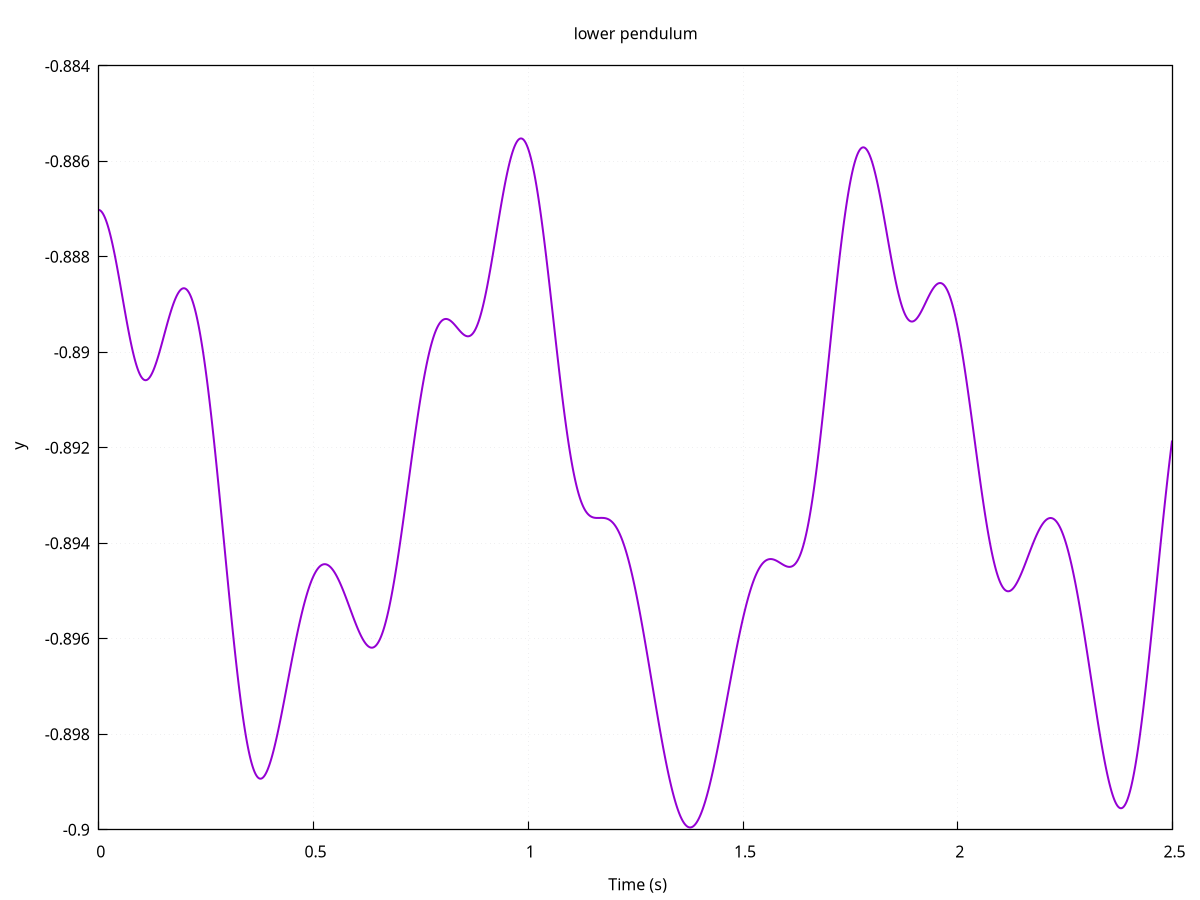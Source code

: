 # ogpf libray
# Rev. 0.22 of March 9th, 2018
# Licence: MIT

# gnuplot global setting
set term wxt size 640,480 enhanced font "arial,12" title "ogpf libray: Rev. 0.22 of March 9th, 2018"

# ogpf extra configuration
# -------------------------------------------
# color definitions
set style line 1 lc rgb "#800000" lt 1 lw 2
set style line 2 lc rgb "#ff0000" lt 1 lw 2
set style line 3 lc rgb "#ff4500" lt 1 lw 2
set style line 4 lc rgb "#ffa500" lt 1 lw 2
set style line 5 lc rgb "#006400" lt 1 lw 2
set style line 6 lc rgb "#0000ff" lt 1 lw 2
set style line 7 lc rgb "#9400d3" lt 1 lw 2

# Axes
set border linewidth 1.15
set tics nomirror

# grid
# Add light grid to plot
set style line 102 lc rgb "#d6d7d9" lt 0 lw 1
set grid back ls 102

# plot style
set style data linespoints

# -------------------------------------------

 
# plot scale
 
# Annotation: title and labels
set title "lower pendulum" font ","
set xlabel " Time (s)" font ","
set ylabel " y" font ","
 
# axes setting

plot "-" notitle with lines lt 1 lw 2
   0.0000000000000000      -0.88701617717742920     
   1.0000000474974513E-003 -0.88701832294464111     
   2.0000000949949026E-003 -0.88702189922332764     
   3.0000000260770321E-003 -0.88702690601348877     
   4.0000001899898052E-003 -0.88703322410583496     
   5.0000003539025784E-003 -0.88704109191894531     
   6.0000005178153515E-003 -0.88705027103424072     
   7.0000006817281246E-003 -0.88706076145172119     
   8.0000003799796104E-003 -0.88707274198532104     
   9.0000005438923836E-003 -0.88708615303039551     
   1.0000000707805157E-002 -0.88710087537765503     
   1.1000000871717930E-002 -0.88711696863174438     
   1.2000001035630703E-002 -0.88713437318801880     
   1.3000001199543476E-002 -0.88715314865112305     
   1.4000001363456249E-002 -0.88717329502105713     
   1.5000001527369022E-002 -0.88719463348388672     
   1.6000000759959221E-002 -0.88721734285354614     
   1.7000000923871994E-002 -0.88724130392074585     
   1.8000001087784767E-002 -0.88726651668548584     
   1.9000001251697540E-002 -0.88729298114776611     
   2.0000001415610313E-002 -0.88732075691223145     
   2.1000001579523087E-002 -0.88734960556030273     
   2.2000001743435860E-002 -0.88737964630126953     
   2.3000001907348633E-002 -0.88741087913513184     
   2.4000002071261406E-002 -0.88744318485260010     
   2.5000002235174179E-002 -0.88747668266296387     
   2.6000002399086952E-002 -0.88751125335693359     
   2.7000002562999725E-002 -0.88754677772521973     
   2.8000002726912498E-002 -0.88758349418640137     
   2.9000002890825272E-002 -0.88762116432189941     
   3.0000003054738045E-002 -0.88765966892242432     
   3.1000003218650818E-002 -0.88769924640655518     
   3.2000001519918442E-002 -0.88773977756500244     
   3.2999999821186066E-002 -0.88778114318847656     
   3.3999998122453690E-002 -0.88782334327697754     
   3.4999996423721313E-002 -0.88786637783050537     
   3.5999994724988937E-002 -0.88791012763977051     
   3.6999993026256561E-002 -0.88795471191406250     
   3.7999991327524185E-002 -0.88800001144409180     
   3.8999989628791809E-002 -0.88804590702056885     
   3.9999987930059433E-002 -0.88809251785278320     
   4.0999986231327057E-002 -0.88813978433609009     
   4.1999984532594681E-002 -0.88818752765655518     
   4.2999982833862305E-002 -0.88823580741882324     
   4.3999981135129929E-002 -0.88828468322753906     
   4.4999979436397552E-002 -0.88833391666412354     
   4.5999977737665176E-002 -0.88838362693786621     
   4.6999976038932800E-002 -0.88843363523483276     
   4.7999974340200424E-002 -0.88848400115966797     
   4.8999972641468048E-002 -0.88853466510772705     
   4.9999970942735672E-002 -0.88858556747436523     
   5.0999969244003296E-002 -0.88863670825958252     
   5.1999967545270920E-002 -0.88868796825408936     
   5.2999965846538544E-002 -0.88873934745788574     
   5.3999964147806168E-002 -0.88879084587097168     
   5.4999962449073792E-002 -0.88884234428405762     
   5.5999960750341415E-002 -0.88889384269714355     
   5.6999959051609039E-002 -0.88894522190093994     
   5.7999957352876663E-002 -0.88899660110473633     
   5.8999955654144287E-002 -0.88904774188995361     
   5.9999953955411911E-002 -0.88909876346588135     
   6.0999952256679535E-002 -0.88914954662322998     
   6.1999950557947159E-002 -0.88920003175735474     
   6.2999948859214783E-002 -0.88925015926361084     
   6.3999950885772705E-002 -0.88929998874664307     
   6.4999952912330627E-002 -0.88934940099716187     
   6.5999954938888550E-002 -0.88939827680587769     
   6.6999956965446472E-002 -0.88944673538208008     
   6.7999958992004395E-002 -0.88949465751647949     
   6.8999961018562317E-002 -0.88954204320907593     
   6.9999963045120239E-002 -0.88958871364593506     
   7.0999965071678162E-002 -0.88963472843170166     
   7.1999967098236084E-002 -0.88968014717102051     
   7.2999969124794006E-002 -0.88972473144531250     
   7.3999971151351929E-002 -0.88976860046386719     
   7.4999973177909851E-002 -0.88981151580810547     
   7.5999975204467773E-002 -0.88985365629196167     
   7.6999977231025696E-002 -0.88989490270614624     
   7.7999979257583618E-002 -0.88993525505065918     
   7.8999981284141541E-002 -0.88997459411621094     
   7.9999983310699463E-002 -0.89001291990280151     
   8.0999985337257385E-002 -0.89005017280578613     
   8.1999987363815308E-002 -0.89008641242980957     
   8.2999989390373230E-002 -0.89012163877487183     
   8.3999991416931152E-002 -0.89015567302703857     
   8.4999993443489075E-002 -0.89018851518630981     
   8.5999995470046997E-002 -0.89022016525268555     
   8.6999997496604919E-002 -0.89025068283081055     
   8.7999999523162842E-002 -0.89027994871139526     
   8.9000001549720764E-002 -0.89030790328979492     
   9.0000003576278687E-002 -0.89033460617065430     
   9.1000005602836609E-002 -0.89036011695861816     
   9.2000007629394531E-002 -0.89038419723510742     
   9.3000009655952454E-002 -0.89040696620941162     
   9.4000011682510376E-002 -0.89042842388153076     
   9.5000013709068298E-002 -0.89044851064682007     
   9.6000015735626221E-002 -0.89046728610992432     
   9.7000017762184143E-002 -0.89048463106155396     
   9.8000019788742065E-002 -0.89050054550170898     
   9.9000021815299988E-002 -0.89051514863967896     
  0.10000002384185791      -0.89052826166152954     
  0.10100002586841583      -0.89054000377655029     
  0.10200002789497375      -0.89055037498474121     
  0.10300002992153168      -0.89055931568145752     
  0.10400003194808960      -0.89056682586669922     
  0.10500003397464752      -0.89057290554046631     
  0.10600003600120544      -0.89057767391204834     
  0.10700003802776337      -0.89058101177215576     
  0.10800004005432129      -0.89058297872543335     
  0.10900004208087921      -0.89058351516723633     
  0.11000004410743713      -0.89058279991149902     
  0.11100004613399506      -0.89058065414428711     
  0.11200004816055298      -0.89057713747024536     
  0.11300005018711090      -0.89057242870330811     
  0.11400005221366882      -0.89056622982025146     
  0.11500005424022675      -0.89055883884429932     
  0.11600005626678467      -0.89055019617080688     
  0.11700005829334259      -0.89054024219512939     
  0.11800006031990051      -0.89052915573120117     
  0.11900006234645844      -0.89051687717437744     
  0.12000006437301636      -0.89050334692001343     
  0.12100006639957428      -0.89048862457275391     
  0.12200006842613220      -0.89047288894653320     
  0.12300007045269012      -0.89045608043670654     
  0.12400007247924805      -0.89043807983398438     
  0.12500007450580597      -0.89041912555694580     
  0.12600007653236389      -0.89039915800094604     
  0.12700007855892181      -0.89037823677062988     
  0.12800008058547974      -0.89035636186599731     
  0.12900008261203766      -0.89033353328704834     
  0.13000008463859558      -0.89030992984771729     
  0.13100008666515350      -0.89028537273406982     
  0.13200008869171143      -0.89026010036468506     
  0.13300009071826935      -0.89023399353027344     
  0.13400009274482727      -0.89020729064941406     
  0.13500009477138519      -0.89017975330352783     
  0.13600009679794312      -0.89015161991119385     
  0.13700009882450104      -0.89012283086776733     
  0.13800010085105896      -0.89009350538253784     
  0.13900010287761688      -0.89006364345550537     
  0.14000010490417480      -0.89003324508666992     
  0.14100010693073273      -0.89000242948532104     
  0.14200010895729065      -0.88997113704681396     
  0.14300011098384857      -0.88993954658508301     
  0.14400011301040649      -0.88990753889083862     
  0.14500011503696442      -0.88987523317337036     
  0.14600011706352234      -0.88984268903732300     
  0.14700011909008026      -0.88980984687805176     
  0.14800012111663818      -0.88977694511413574     
  0.14900012314319611      -0.88974380493164062     
  0.15000012516975403      -0.88971054553985596     
  0.15100012719631195      -0.88967728614807129     
  0.15200012922286987      -0.88964390754699707     
  0.15300013124942780      -0.88961064815521240     
  0.15400013327598572      -0.88957726955413818     
  0.15500013530254364      -0.88954412937164307     
  0.15600013732910156      -0.88951110839843750     
  0.15700013935565948      -0.88947808742523193     
  0.15800014138221741      -0.88944542407989502     
  0.15900014340877533      -0.88941293954849243     
  0.16000014543533325      -0.88938063383102417     
  0.16100014746189117      -0.88934874534606934     
  0.16200014948844910      -0.88931715488433838     
  0.16300015151500702      -0.88928592205047607     
  0.16400015354156494      -0.88925510644912720     
  0.16500015556812286      -0.88922470808029175     
  0.16600015759468079      -0.88919484615325928     
  0.16700015962123871      -0.88916546106338501     
  0.16800016164779663      -0.88913655281066895     
  0.16900016367435455      -0.88910830020904541     
  0.17000016570091248      -0.88908064365386963     
  0.17100016772747040      -0.88905358314514160     
  0.17200016975402832      -0.88902723789215088     
  0.17300017178058624      -0.88900148868560791     
  0.17400017380714417      -0.88897645473480225     
  0.17500017583370209      -0.88895225524902344     
  0.17600017786026001      -0.88892883062362671     
  0.17700017988681793      -0.88890612125396729     
  0.17800018191337585      -0.88888436555862427     
  0.17900018393993378      -0.88886344432830811     
  0.18000018596649170      -0.88884329795837402     
  0.18100018799304962      -0.88882410526275635     
  0.18200019001960754      -0.88880586624145508     
  0.18300019204616547      -0.88878864049911499     
  0.18400019407272339      -0.88877230882644653     
  0.18500019609928131      -0.88875699043273926     
  0.18600019812583923      -0.88874268531799316     
  0.18700020015239716      -0.88872945308685303     
  0.18800020217895508      -0.88871723413467407     
  0.18900020420551300      -0.88870608806610107     
  0.19000020623207092      -0.88869607448577881     
  0.19100020825862885      -0.88868725299835205     
  0.19200021028518677      -0.88867944478988647     
  0.19300021231174469      -0.88867282867431641     
  0.19400021433830261      -0.88866734504699707     
  0.19500021636486053      -0.88866317272186279     
  0.19600021839141846      -0.88866007328033447     
  0.19700022041797638      -0.88865828514099121     
  0.19800022244453430      -0.88865762948989868     
  0.19900022447109222      -0.88865828514099121     
  0.20000022649765015      -0.88866019248962402     
  0.20100022852420807      -0.88866329193115234     
  0.20200023055076599      -0.88866782188415527     
  0.20300023257732391      -0.88867354393005371     
  0.20400023460388184      -0.88868057727813721     
  0.20500023663043976      -0.88868886232376099     
  0.20600023865699768      -0.88869857788085938     
  0.20700024068355560      -0.88870954513549805     
  0.20800024271011353      -0.88872182369232178     
  0.20900024473667145      -0.88873541355133057     
  0.21000024676322937      -0.88875043392181396     
  0.21100024878978729      -0.88876682519912720     
  0.21200025081634521      -0.88878452777862549     
  0.21300025284290314      -0.88880360126495361     
  0.21400025486946106      -0.88882404565811157     
  0.21500025689601898      -0.88884586095809937     
  0.21600025892257690      -0.88886904716491699     
  0.21700026094913483      -0.88889360427856445     
  0.21800026297569275      -0.88891953229904175     
  0.21900026500225067      -0.88894683122634888     
  0.22000026702880859      -0.88897550106048584     
  0.22100026905536652      -0.88900554180145264     
  0.22200027108192444      -0.88903701305389404     
  0.22300027310848236      -0.88906985521316528     
  0.22400027513504028      -0.88910400867462158     
  0.22500027716159821      -0.88913959264755249     
  0.22600027918815613      -0.88917660713195801     
  0.22700028121471405      -0.88921487331390381     
  0.22800028324127197      -0.88925451040267944     
  0.22900028526782990      -0.88929545879364014     
  0.23000028729438782      -0.88933789730072021     
  0.23100028932094574      -0.88938152790069580     
  0.23200029134750366      -0.88942670822143555     
  0.23300029337406158      -0.88947302103042603     
  0.23400029540061951      -0.88952070474624634     
  0.23500029742717743      -0.88956975936889648     
  0.23600029945373535      -0.88962006568908691     
  0.23700030148029327      -0.88967168331146240     
  0.23800030350685120      -0.88972461223602295     
  0.23900030553340912      -0.88977873325347900     
  0.24000030755996704      -0.88983422517776489     
  0.24100030958652496      -0.88989090919494629     
  0.24200031161308289      -0.88994884490966797     
  0.24300031363964081      -0.89000809192657471     
  0.24400031566619873      -0.89006841182708740     
  0.24500031769275665      -0.89012998342514038     
  0.24600031971931458      -0.89019280672073364     
  0.24700032174587250      -0.89025670289993286     
  0.24800032377243042      -0.89032185077667236     
  0.24900032579898834      -0.89038813114166260     
  0.25000032782554626      -0.89045548439025879     
  0.25100031495094299      -0.89052397012710571     
  0.25200030207633972      -0.89059352874755859     
  0.25300028920173645      -0.89066421985626221     
  0.25400027632713318      -0.89073592424392700     
  0.25500026345252991      -0.89080864191055298     
  0.25600025057792664      -0.89088249206542969     
  0.25700023770332336      -0.89095723628997803     
  0.25800022482872009      -0.89103293418884277     
  0.25900021195411682      -0.89110970497131348     
  0.26000019907951355      -0.89118731021881104     
  0.26100018620491028      -0.89126580953598022     
  0.26200017333030701      -0.89134526252746582     
  0.26300016045570374      -0.89142560958862305     
  0.26400014758110046      -0.89150673151016235     
  0.26500013470649719      -0.89158874750137329     
  0.26600012183189392      -0.89167153835296631     
  0.26700010895729065      -0.89175498485565186     
  0.26800009608268738      -0.89183938503265381     
  0.26900008320808411      -0.89192432165145874     
  0.27000007033348083      -0.89201009273529053     
  0.27100005745887756      -0.89209640026092529     
  0.27200004458427429      -0.89218348264694214     
  0.27300003170967102      -0.89227110147476196     
  0.27400001883506775      -0.89235931634902954     
  0.27500000596046448      -0.89244812726974487     
  0.27599999308586121      -0.89253747463226318     
  0.27699998021125793      -0.89262729883193970     
  0.27799996733665466      -0.89271759986877441     
  0.27899995446205139      -0.89280831813812256     
  0.27999994158744812      -0.89289951324462891     
  0.28099992871284485      -0.89299106597900391     
  0.28199991583824158      -0.89308297634124756     
  0.28299990296363831      -0.89317524433135986     
  0.28399989008903503      -0.89326775074005127     
  0.28499987721443176      -0.89336049556732178     
  0.28599986433982849      -0.89345359802246094     
  0.28699985146522522      -0.89354676008224487     
  0.28799983859062195      -0.89364016056060791     
  0.28899982571601868      -0.89373368024826050     
  0.28999981284141541      -0.89382731914520264     
  0.29099979996681213      -0.89392095804214478     
  0.29199978709220886      -0.89401465654373169     
  0.29299977421760559      -0.89410841464996338     
  0.29399976134300232      -0.89420205354690552     
  0.29499974846839905      -0.89429569244384766     
  0.29599973559379578      -0.89438927173614502     
  0.29699972271919250      -0.89448261260986328     
  0.29799970984458923      -0.89457583427429199     
  0.29899969696998596      -0.89466881752014160     
  0.29999968409538269      -0.89476168155670166     
  0.30099967122077942      -0.89485412836074829     
  0.30199965834617615      -0.89494633674621582     
  0.30299964547157288      -0.89503818750381470     
  0.30399963259696960      -0.89512968063354492     
  0.30499961972236633      -0.89522075653076172     
  0.30599960684776306      -0.89531147480010986     
  0.30699959397315979      -0.89540159702301025     
  0.30799958109855652      -0.89549124240875244     
  0.30899956822395325      -0.89558041095733643     
  0.30999955534934998      -0.89566886425018311     
  0.31099954247474670      -0.89575684070587158     
  0.31199952960014343      -0.89584410190582275     
  0.31299951672554016      -0.89593070745468140     
  0.31399950385093689      -0.89601659774780273     
  0.31499949097633362      -0.89610171318054199     
  0.31599947810173035      -0.89618611335754395     
  0.31699946522712708      -0.89626967906951904     
  0.31799945235252380      -0.89635241031646729     
  0.31899943947792053      -0.89643430709838867     
  0.31999942660331726      -0.89651519060134888     
  0.32099941372871399      -0.89659523963928223     
  0.32199940085411072      -0.89667427539825439     
  0.32299938797950745      -0.89675235748291016     
  0.32399937510490417      -0.89682930707931519     
  0.32499936223030090      -0.89690530300140381     
  0.32599934935569763      -0.89698016643524170     
  0.32699933648109436      -0.89705395698547363     
  0.32799932360649109      -0.89712655544281006     
  0.32899931073188782      -0.89719808101654053     
  0.32999929785728455      -0.89726835489273071     
  0.33099928498268127      -0.89733743667602539     
  0.33199927210807800      -0.89740526676177979     
  0.33299925923347473      -0.89747178554534912     
  0.33399924635887146      -0.89753711223602295     
  0.33499923348426819      -0.89760106801986694     
  0.33599922060966492      -0.89766371250152588     
  0.33699920773506165      -0.89772498607635498     
  0.33799919486045837      -0.89778482913970947     
  0.33899918198585510      -0.89784336090087891     
  0.33999916911125183      -0.89790046215057373     
  0.34099915623664856      -0.89795613288879395     
  0.34199914336204529      -0.89801031351089478     
  0.34299913048744202      -0.89806306362152100     
  0.34399911761283875      -0.89811432361602783     
  0.34499910473823547      -0.89816415309906006     
  0.34599909186363220      -0.89821243286132812     
  0.34699907898902893      -0.89825916290283203     
  0.34799906611442566      -0.89830434322357178     
  0.34899905323982239      -0.89834809303283691     
  0.34999904036521912      -0.89839011430740356     
  0.35099902749061584      -0.89843064546585083     
  0.35199901461601257      -0.89846968650817871     
  0.35299900174140930      -0.89850699901580811     
  0.35399898886680603      -0.89854288101196289     
  0.35499897599220276      -0.89857709407806396     
  0.35599896311759949      -0.89860975742340088     
  0.35699895024299622      -0.89864075183868408     
  0.35799893736839294      -0.89867025613784790     
  0.35899892449378967      -0.89869809150695801     
  0.35999891161918640      -0.89872431755065918     
  0.36099889874458313      -0.89874899387359619     
  0.36199888586997986      -0.89877200126647949     
  0.36299887299537659      -0.89879345893859863     
  0.36399886012077332      -0.89881324768066406     
  0.36499884724617004      -0.89883160591125488     
  0.36599883437156677      -0.89884829521179199     
  0.36699882149696350      -0.89886337518692017     
  0.36799880862236023      -0.89887690544128418     
  0.36899879574775696      -0.89888894557952881     
  0.36999878287315369      -0.89889931678771973     
  0.37099876999855042      -0.89890819787979126     
  0.37199875712394714      -0.89891552925109863     
  0.37299874424934387      -0.89892137050628662     
  0.37399873137474060      -0.89892572164535522     
  0.37499871850013733      -0.89892852306365967     
  0.37599870562553406      -0.89892983436584473     
  0.37699869275093079      -0.89892971515655518     
  0.37799867987632751      -0.89892816543579102     
  0.37899866700172424      -0.89892512559890747     
  0.37999865412712097      -0.89892065525054932     
  0.38099864125251770      -0.89891481399536133     
  0.38199862837791443      -0.89890760183334351     
  0.38299861550331116      -0.89889901876449585     
  0.38399860262870789      -0.89888906478881836     
  0.38499858975410461      -0.89887773990631104     
  0.38599857687950134      -0.89886510372161865     
  0.38699856400489807      -0.89885121583938599     
  0.38799855113029480      -0.89883607625961304     
  0.38899853825569153      -0.89881968498229980     
  0.38999852538108826      -0.89880198240280151     
  0.39099851250648499      -0.89878314733505249     
  0.39199849963188171      -0.89876317977905273     
  0.39299848675727844      -0.89874196052551270     
  0.39399847388267517      -0.89871966838836670     
  0.39499846100807190      -0.89869618415832520     
  0.39599844813346863      -0.89867156744003296     
  0.39699843525886536      -0.89864599704742432     
  0.39799842238426208      -0.89861935377120972     
  0.39899840950965881      -0.89859175682067871     
  0.39999839663505554      -0.89856302738189697     
  0.40099838376045227      -0.89853346347808838     
  0.40199837088584900      -0.89850288629531860     
  0.40299835801124573      -0.89847141504287720     
  0.40399834513664246      -0.89843904972076416     
  0.40499833226203918      -0.89840579032897949     
  0.40599831938743591      -0.89837169647216797     
  0.40699830651283264      -0.89833682775497437     
  0.40799829363822937      -0.89830118417739868     
  0.40899828076362610      -0.89826470613479614     
  0.40999826788902283      -0.89822757244110107     
  0.41099825501441956      -0.89818966388702393     
  0.41199824213981628      -0.89815109968185425     
  0.41299822926521301      -0.89811193943023682     
  0.41399821639060974      -0.89807206392288208     
  0.41499820351600647      -0.89803159236907959     
  0.41599819064140320      -0.89799058437347412     
  0.41699817776679993      -0.89794898033142090     
  0.41799816489219666      -0.89790689945220947     
  0.41899815201759338      -0.89786422252655029     
  0.41999813914299011      -0.89782112836837769     
  0.42099812626838684      -0.89777755737304688     
  0.42199811339378357      -0.89773368835449219     
  0.42299810051918030      -0.89768934249877930     
  0.42399808764457703      -0.89764451980590820     
  0.42499807476997375      -0.89759945869445801     
  0.42599806189537048      -0.89755403995513916     
  0.42699804902076721      -0.89750838279724121     
  0.42799803614616394      -0.89746236801147461     
  0.42899802327156067      -0.89741611480712891     
  0.42999801039695740      -0.89736962318420410     
  0.43099799752235413      -0.89732301235198975     
  0.43199798464775085      -0.89727616310119629     
  0.43299797177314758      -0.89722907543182373     
  0.43399795889854431      -0.89718198776245117     
  0.43499794602394104      -0.89713466167449951     
  0.43599793314933777      -0.89708733558654785     
  0.43699792027473450      -0.89703994989395142     
  0.43799790740013123      -0.89699250459671021     
  0.43899789452552795      -0.89694499969482422     
  0.43999788165092468      -0.89689755439758301     
  0.44099786877632141      -0.89685010910034180     
  0.44199785590171814      -0.89680266380310059     
  0.44299784302711487      -0.89675533771514893     
  0.44399783015251160      -0.89670801162719727     
  0.44499781727790833      -0.89666092395782471     
  0.44599780440330505      -0.89661383628845215     
  0.44699779152870178      -0.89656698703765869     
  0.44799777865409851      -0.89652013778686523     
  0.44899776577949524      -0.89647364616394043     
  0.44999775290489197      -0.89642727375030518     
  0.45099774003028870      -0.89638113975524902     
  0.45199772715568542      -0.89633518457412720     
  0.45299771428108215      -0.89628958702087402     
  0.45399770140647888      -0.89624416828155518     
  0.45499768853187561      -0.89619910717010498     
  0.45599767565727234      -0.89615428447723389     
  0.45699766278266907      -0.89610981941223145     
  0.45799764990806580      -0.89606571197509766     
  0.45899763703346252      -0.89602190256118774     
  0.45999762415885925      -0.89597851037979126     
  0.46099761128425598      -0.89593553543090820     
  0.46199759840965271      -0.89589285850524902     
  0.46299758553504944      -0.89585065841674805     
  0.46399757266044617      -0.89580893516540527     
  0.46499755978584290      -0.89576756954193115     
  0.46599754691123962      -0.89572668075561523     
  0.46699753403663635      -0.89568626880645752     
  0.46799752116203308      -0.89564633369445801     
  0.46899750828742981      -0.89560687541961670     
  0.46999749541282654      -0.89556789398193359     
  0.47099748253822327      -0.89552950859069824     
  0.47199746966362000      -0.89549160003662109     
  0.47299745678901672      -0.89545428752899170     
  0.47399744391441345      -0.89541751146316528     
  0.47499743103981018      -0.89538133144378662     
  0.47599741816520691      -0.89534568786621094     
  0.47699740529060364      -0.89531064033508301     
  0.47799739241600037      -0.89527612924575806     
  0.47899737954139709      -0.89524227380752563     
  0.47999736666679382      -0.89520907402038574     
  0.48099735379219055      -0.89517641067504883     
  0.48199734091758728      -0.89514446258544922     
  0.48299732804298401      -0.89511305093765259     
  0.48399731516838074      -0.89508241415023804     
  0.48499730229377747      -0.89505231380462646     
  0.48599728941917419      -0.89502298831939697     
  0.48699727654457092      -0.89499425888061523     
  0.48799726366996765      -0.89496624469757080     
  0.48899725079536438      -0.89493882656097412     
  0.48999723792076111      -0.89491218328475952     
  0.49099722504615784      -0.89488625526428223     
  0.49199721217155457      -0.89486092329025269     
  0.49299719929695129      -0.89483636617660522     
  0.49399718642234802      -0.89481246471405029     
  0.49499717354774475      -0.89478939771652222     
  0.49599716067314148      -0.89476692676544189     
  0.49699714779853821      -0.89474523067474365     
  0.49799713492393494      -0.89472424983978271     
  0.49899712204933167      -0.89470398426055908     
  0.49999710917472839      -0.89468443393707275     
  0.50099712610244751      -0.89466571807861328     
  0.50199711322784424      -0.89464765787124634     
  0.50299710035324097      -0.89463031291961670     
  0.50399708747863770      -0.89461374282836914     
  0.50499707460403442      -0.89459800720214844     
  0.50599706172943115      -0.89458286762237549     
  0.50699704885482788      -0.89456856250762939     
  0.50799703598022461      -0.89455497264862061     
  0.50899702310562134      -0.89454209804534912     
  0.50999701023101807      -0.89453005790710449     
  0.51099699735641479      -0.89451873302459717     
  0.51199698448181152      -0.89450812339782715     
  0.51299697160720825      -0.89449822902679443     
  0.51399695873260498      -0.89448916912078857     
  0.51499694585800171      -0.89448082447052002     
  0.51599693298339844      -0.89447313547134399     
  0.51699692010879517      -0.89446628093719482     
  0.51799690723419189      -0.89446014165878296     
  0.51899689435958862      -0.89445471763610840     
  0.51999688148498535      -0.89445006847381592     
  0.52099686861038208      -0.89444613456726074     
  0.52199685573577881      -0.89444291591644287     
  0.52299684286117554      -0.89444041252136230     
  0.52399682998657227      -0.89443856477737427     
  0.52499681711196899      -0.89443749189376831     
  0.52599680423736572      -0.89443713426589966     
  0.52699679136276245      -0.89443743228912354     
  0.52799677848815918      -0.89443850517272949     
  0.52899676561355591      -0.89444023370742798     
  0.52999675273895264      -0.89444267749786377     
  0.53099673986434937      -0.89444577693939209     
  0.53199672698974609      -0.89444959163665771     
  0.53299671411514282      -0.89445400238037109     
  0.53399670124053955      -0.89445912837982178     
  0.53499668836593628      -0.89446485042572021     
  0.53599667549133301      -0.89447134733200073     
  0.53699666261672974      -0.89447844028472900     
  0.53799664974212646      -0.89448606967926025     
  0.53899663686752319      -0.89449441432952881     
  0.53999662399291992      -0.89450335502624512     
  0.54099661111831665      -0.89451289176940918     
  0.54199659824371338      -0.89452308416366577     
  0.54299658536911011      -0.89453387260437012     
  0.54399657249450684      -0.89454519748687744     
  0.54499655961990356      -0.89455711841583252     
  0.54599654674530029      -0.89456963539123535     
  0.54699653387069702      -0.89458262920379639     
  0.54799652099609375      -0.89459621906280518     
  0.54899650812149048      -0.89461034536361694     
  0.54999649524688721      -0.89462494850158691     
  0.55099648237228394      -0.89464014768600464     
  0.55199646949768066      -0.89465582370758057     
  0.55299645662307739      -0.89467191696166992     
  0.55399644374847412      -0.89468854665756226     
  0.55499643087387085      -0.89470565319061279     
  0.55599641799926758      -0.89472317695617676     
  0.55699640512466431      -0.89474117755889893     
  0.55799639225006104      -0.89475959539413452     
  0.55899637937545776      -0.89477837085723877     
  0.55999636650085449      -0.89479768276214600     
  0.56099635362625122      -0.89481735229492188     
  0.56199634075164795      -0.89483726024627686     
  0.56299632787704468      -0.89485764503479004     
  0.56399631500244141      -0.89487838745117188     
  0.56499630212783813      -0.89489936828613281     
  0.56599628925323486      -0.89492070674896240     
  0.56699627637863159      -0.89494246244430542     
  0.56799626350402832      -0.89496445655822754     
  0.56899625062942505      -0.89498662948608398     
  0.56999623775482178      -0.89500916004180908     
  0.57099622488021851      -0.89503192901611328     
  0.57199621200561523      -0.89505493640899658     
  0.57299619913101196      -0.89507806301116943     
  0.57399618625640869      -0.89510142803192139     
  0.57499617338180542      -0.89512503147125244     
  0.57599616050720215      -0.89514881372451782     
  0.57699614763259888      -0.89517271518707275     
  0.57799613475799561      -0.89519667625427246     
  0.57899612188339233      -0.89522087574005127     
  0.57999610900878906      -0.89524507522583008     
  0.58099609613418579      -0.89526933431625366     
  0.58199608325958252      -0.89529371261596680     
  0.58299607038497925      -0.89531815052032471     
  0.58399605751037598      -0.89534258842468262     
  0.58499604463577271      -0.89536714553833008     
  0.58599603176116943      -0.89539152383804321     
  0.58699601888656616      -0.89541590213775635     
  0.58799600601196289      -0.89544034004211426     
  0.58899599313735962      -0.89546465873718262     
  0.58999598026275635      -0.89548885822296143     
  0.59099596738815308      -0.89551305770874023     
  0.59199595451354980      -0.89553701877593994     
  0.59299594163894653      -0.89556092023849487     
  0.59399592876434326      -0.89558470249176025     
  0.59499591588973999      -0.89560818672180176     
  0.59599590301513672      -0.89563155174255371     
  0.59699589014053345      -0.89565467834472656     
  0.59799587726593018      -0.89567756652832031     
  0.59899586439132690      -0.89570021629333496     
  0.59999585151672363      -0.89572262763977051     
  0.60099583864212036      -0.89574468135833740     
  0.60199582576751709      -0.89576649665832520     
  0.60299581289291382      -0.89578795433044434     
  0.60399580001831055      -0.89580905437469482     
  0.60499578714370728      -0.89582973718643188     
  0.60599577426910400      -0.89585006237030029     
  0.60699576139450073      -0.89587008953094482     
  0.60799574851989746      -0.89588952064514160     
  0.60899573564529419      -0.89590859413146973     
  0.60999572277069092      -0.89592725038528442     
  0.61099570989608765      -0.89594531059265137     
  0.61199569702148438      -0.89596295356750488     
  0.61299568414688110      -0.89598000049591064     
  0.61399567127227783      -0.89599657058715820     
  0.61499565839767456      -0.89601254463195801     
  0.61599564552307129      -0.89602792263031006     
  0.61699563264846802      -0.89604270458221436     
  0.61799561977386475      -0.89605689048767090     
  0.61899560689926147      -0.89607048034667969     
  0.61999559402465820      -0.89608329534530640     
  0.62099558115005493      -0.89609551429748535     
  0.62199556827545166      -0.89610701799392700     
  0.62299555540084839      -0.89611780643463135     
  0.62399554252624512      -0.89612793922424316     
  0.62499552965164185      -0.89613723754882812     
  0.62599551677703857      -0.89614582061767578     
  0.62699550390243530      -0.89615362882614136     
  0.62799549102783203      -0.89616060256958008     
  0.62899547815322876      -0.89616680145263672     
  0.62999546527862549      -0.89617222547531128     
  0.63099545240402222      -0.89617669582366943     
  0.63199543952941895      -0.89618039131164551     
  0.63299542665481567      -0.89618319272994995     
  0.63399541378021240      -0.89618510007858276     
  0.63499540090560913      -0.89618611335754395     
  0.63599538803100586      -0.89618617296218872     
  0.63699537515640259      -0.89618539810180664     
  0.63799536228179932      -0.89618360996246338     
  0.63899534940719604      -0.89618086814880371     
  0.63999533653259277      -0.89617717266082764     
  0.64099532365798950      -0.89617252349853516     
  0.64199531078338623      -0.89616686105728149     
  0.64299529790878296      -0.89616024494171143     
  0.64399528503417969      -0.89615261554718018     
  0.64499527215957642      -0.89614391326904297     
  0.64599525928497314      -0.89613413810729980     
  0.64699524641036987      -0.89612340927124023     
  0.64799523353576660      -0.89611160755157471     
  0.64899522066116333      -0.89609885215759277     
  0.64999520778656006      -0.89608490467071533     
  0.65099519491195679      -0.89606994390487671     
  0.65199518203735352      -0.89605391025543213     
  0.65299516916275024      -0.89603680372238159     
  0.65399515628814697      -0.89601868391036987     
  0.65499514341354370      -0.89599937200546265     
  0.65599513053894043      -0.89597904682159424     
  0.65699511766433716      -0.89595758914947510     
  0.65799510478973389      -0.89593505859375000     
  0.65899509191513062      -0.89591145515441895     
  0.65999507904052734      -0.89588671922683716     
  0.66099506616592407      -0.89586097002029419     
  0.66199505329132080      -0.89583408832550049     
  0.66299504041671753      -0.89580607414245605     
  0.66399502754211426      -0.89577698707580566     
  0.66499501466751099      -0.89574682712554932     
  0.66599500179290771      -0.89571571350097656     
  0.66699498891830444      -0.89568340778350830     
  0.66799497604370117      -0.89565002918243408     
  0.66899496316909790      -0.89561551809310913     
  0.66999495029449463      -0.89558005332946777     
  0.67099493741989136      -0.89554351568222046     
  0.67199492454528809      -0.89550590515136719     
  0.67299491167068481      -0.89546728134155273     
  0.67399489879608154      -0.89542770385742188     
  0.67499488592147827      -0.89538705348968506     
  0.67599487304687500      -0.89534533023834229     
  0.67699486017227173      -0.89530271291732788     
  0.67799484729766846      -0.89525902271270752     
  0.67899483442306519      -0.89521449804306030     
  0.67999482154846191      -0.89516896009445190     
  0.68099480867385864      -0.89512246847152710     
  0.68199479579925537      -0.89507508277893066     
  0.68299478292465210      -0.89502674341201782     
  0.68399477005004883      -0.89497750997543335     
  0.68499475717544556      -0.89492750167846680     
  0.68599474430084229      -0.89487648010253906     
  0.68699473142623901      -0.89482474327087402     
  0.68799471855163574      -0.89477217197418213     
  0.68899470567703247      -0.89471876621246338     
  0.68999469280242920      -0.89466452598571777     
  0.69099467992782593      -0.89460957050323486     
  0.69199466705322266      -0.89455389976501465     
  0.69299465417861938      -0.89449745416641235     
  0.69399464130401611      -0.89444041252136230     
  0.69499462842941284      -0.89438259601593018     
  0.69599461555480957      -0.89432412385940552     
  0.69699460268020630      -0.89426505565643311     
  0.69799458980560303      -0.89420533180236816     
  0.69899457693099976      -0.89414507150650024     
  0.69999456405639648      -0.89408421516418457     
  0.70099455118179321      -0.89402282238006592     
  0.70199453830718994      -0.89396095275878906     
  0.70299452543258667      -0.89389860630035400     
  0.70399451255798340      -0.89383578300476074     
  0.70499449968338013      -0.89377254247665405     
  0.70599448680877686      -0.89370882511138916     
  0.70699447393417358      -0.89364475011825562     
  0.70799446105957031      -0.89358037710189819     
  0.70899444818496704      -0.89351558685302734     
  0.70999443531036377      -0.89345061779022217     
  0.71099442243576050      -0.89338523149490356     
  0.71199440956115723      -0.89331960678100586     
  0.71299439668655396      -0.89325380325317383     
  0.71399438381195068      -0.89318788051605225     
  0.71499437093734741      -0.89312171936035156     
  0.71599435806274414      -0.89305543899536133     
  0.71699434518814087      -0.89298903942108154     
  0.71799433231353760      -0.89292258024215698     
  0.71899431943893433      -0.89285606145858765     
  0.71999430656433105      -0.89278948307037354     
  0.72099429368972778      -0.89272284507751465     
  0.72199428081512451      -0.89265632629394531     
  0.72299426794052124      -0.89258980751037598     
  0.72399425506591797      -0.89252346754074097     
  0.72499424219131470      -0.89245712757110596     
  0.72599422931671143      -0.89239102602005005     
  0.72699421644210815      -0.89232498407363892     
  0.72799420356750488      -0.89225924015045166     
  0.72899419069290161      -0.89219355583190918     
  0.72999417781829834      -0.89212828874588013     
  0.73099416494369507      -0.89206326007843018     
  0.73199415206909180      -0.89199846982955933     
  0.73299413919448853      -0.89193403720855713     
  0.73399412631988525      -0.89186990261077881     
  0.73499411344528198      -0.89180618524551392     
  0.73599410057067871      -0.89174282550811768     
  0.73699408769607544      -0.89168000221252441     
  0.73799407482147217      -0.89161753654479980     
  0.73899406194686890      -0.89155554771423340     
  0.73999404907226562      -0.89149409532546997     
  0.74099403619766235      -0.89143311977386475     
  0.74199402332305908      -0.89137268066406250     
  0.74299401044845581      -0.89131283760070801     
  0.74399399757385254      -0.89125359058380127     
  0.74499398469924927      -0.89119493961334229     
  0.74599397182464600      -0.89113694429397583     
  0.74699395895004272      -0.89107960462570190     
  0.74799394607543945      -0.89102292060852051     
  0.74899393320083618      -0.89096689224243164     
  0.74999392032623291      -0.89091163873672485     
  0.75099390745162964      -0.89085710048675537     
  0.75199389457702637      -0.89080327749252319     
  0.75299388170242310      -0.89075028896331787     
  0.75399386882781982      -0.89069801568984985     
  0.75499385595321655      -0.89064657688140869     
  0.75599384307861328      -0.89059603214263916     
  0.75699383020401001      -0.89054620265960693     
  0.75799381732940674      -0.89049732685089111     
  0.75899380445480347      -0.89044928550720215     
  0.75999379158020020      -0.89040213823318481     
  0.76099377870559692      -0.89035582542419434     
  0.76199376583099365      -0.89031052589416504     
  0.76299375295639038      -0.89026612043380737     
  0.76399374008178711      -0.89022260904312134     
  0.76499372720718384      -0.89018011093139648     
  0.76599371433258057      -0.89013850688934326     
  0.76699370145797729      -0.89009785652160645     
  0.76799368858337402      -0.89005821943283081     
  0.76899367570877075      -0.89001953601837158     
  0.76999366283416748      -0.88998192548751831     
  0.77099364995956421      -0.88994526863098145     
  0.77199363708496094      -0.88990962505340576     
  0.77299362421035767      -0.88987493515014648     
  0.77399361133575439      -0.88984137773513794     
  0.77499359846115112      -0.88980883359909058     
  0.77599358558654785      -0.88977730274200439     
  0.77699357271194458      -0.88974678516387939     
  0.77799355983734131      -0.88971722126007080     
  0.77899354696273804      -0.88968884944915771     
  0.77999353408813477      -0.88966143131256104     
  0.78099352121353149      -0.88963508605957031     
  0.78199350833892822      -0.88960981369018555     
  0.78299349546432495      -0.88958561420440674     
  0.78399348258972168      -0.88956236839294434     
  0.78499346971511841      -0.88954019546508789     
  0.78599345684051514      -0.88951897621154785     
  0.78699344396591187      -0.88949894905090332     
  0.78799343109130859      -0.88947981595993042     
  0.78899341821670532      -0.88946175575256348     
  0.78999340534210205      -0.88944470882415771     
  0.79099339246749878      -0.88942873477935791     
  0.79199337959289551      -0.88941365480422974     
  0.79299336671829224      -0.88939958810806274     
  0.79399335384368896      -0.88938653469085693     
  0.79499334096908569      -0.88937449455261230     
  0.79599332809448242      -0.88936340808868408     
  0.79699331521987915      -0.88935327529907227     
  0.79799330234527588      -0.88934397697448730     
  0.79899328947067261      -0.88933575153350830     
  0.79999327659606934      -0.88932836055755615     
  0.80099326372146606      -0.88932192325592041     
  0.80199325084686279      -0.88931643962860107     
  0.80299323797225952      -0.88931167125701904     
  0.80399322509765625      -0.88930785655975342     
  0.80499321222305298      -0.88930475711822510     
  0.80599319934844971      -0.88930261135101318     
  0.80699318647384644      -0.88930130004882812     
  0.80799317359924316      -0.88930070400238037     
  0.80899316072463989      -0.88930082321166992     
  0.80999314785003662      -0.88930177688598633     
  0.81099313497543335      -0.88930338621139526     
  0.81199312210083008      -0.88930565118789673     
  0.81299310922622681      -0.88930869102478027     
  0.81399309635162354      -0.88931232690811157     
  0.81499308347702026      -0.88931661844253540     
  0.81599307060241699      -0.88932144641876221     
  0.81699305772781372      -0.88932693004608154     
  0.81799304485321045      -0.88933295011520386     
  0.81899303197860718      -0.88933944702148438     
  0.81999301910400391      -0.88934648036956787     
  0.82099300622940063      -0.88935399055480957     
  0.82199299335479736      -0.88936191797256470     
  0.82299298048019409      -0.88937020301818848     
  0.82399296760559082      -0.88937896490097046     
  0.82499295473098755      -0.88938796520233154     
  0.82599294185638428      -0.88939738273620605     
  0.82699292898178101      -0.88940703868865967     
  0.82799291610717773      -0.88941693305969238     
  0.82899290323257446      -0.88942706584930420     
  0.82999289035797119      -0.88943743705749512     
  0.83099287748336792      -0.88944792747497559     
  0.83199286460876465      -0.88945853710174561     
  0.83299285173416138      -0.88946920633316040     
  0.83399283885955811      -0.88947999477386475     
  0.83499282598495483      -0.88949072360992432     
  0.83599281311035156      -0.88950145244598389     
  0.83699280023574829      -0.88951218128204346     
  0.83799278736114502      -0.88952279090881348     
  0.83899277448654175      -0.88953328132629395     
  0.83999276161193848      -0.88954365253448486     
  0.84099274873733521      -0.88955378532409668     
  0.84199273586273193      -0.88956367969512939     
  0.84299272298812866      -0.88957333564758301     
  0.84399271011352539      -0.88958269357681274     
  0.84499269723892212      -0.88959169387817383     
  0.84599268436431885      -0.88960039615631104     
  0.84699267148971558      -0.88960862159729004     
  0.84799265861511230      -0.88961648941040039     
  0.84899264574050903      -0.88962388038635254     
  0.84999263286590576      -0.88963067531585693     
  0.85099261999130249      -0.88963699340820312     
  0.85199260711669922      -0.88964271545410156     
  0.85299259424209595      -0.88964778184890747     
  0.85399258136749268      -0.88965231180191040     
  0.85499256849288940      -0.88965612649917603     
  0.85599255561828613      -0.88965916633605957     
  0.85699254274368286      -0.88966155052185059     
  0.85799252986907959      -0.88966321945190430     
  0.85899251699447632      -0.88966405391693115     
  0.85999250411987305      -0.88966405391693115     
  0.86099249124526978      -0.88966321945190430     
  0.86199247837066650      -0.88966143131256104     
  0.86299246549606323      -0.88965892791748047     
  0.86399245262145996      -0.88965535163879395     
  0.86499243974685669      -0.88965088129043579     
  0.86599242687225342      -0.88964545726776123     
  0.86699241399765015      -0.88963896036148071     
  0.86799240112304688      -0.88963150978088379     
  0.86899238824844360      -0.88962304592132568     
  0.86999237537384033      -0.88961350917816162     
  0.87099236249923706      -0.88960289955139160     
  0.87199234962463379      -0.88959121704101562     
  0.87299233675003052      -0.88957846164703369     
  0.87399232387542725      -0.88956463336944580     
  0.87499231100082397      -0.88954961299896240     
  0.87599229812622070      -0.88953351974487305     
  0.87699228525161743      -0.88951629400253296     
  0.87799227237701416      -0.88949787616729736     
  0.87899225950241089      -0.88947832584381104     
  0.87999224662780762      -0.88945758342742920     
  0.88099223375320435      -0.88943582773208618     
  0.88199222087860107      -0.88941276073455811     
  0.88299220800399780      -0.88938868045806885     
  0.88399219512939453      -0.88936340808868408     
  0.88499218225479126      -0.88933694362640381     
  0.88599216938018799      -0.88930934667587280     
  0.88699215650558472      -0.88928061723709106     
  0.88799214363098145      -0.88925075531005859     
  0.88899213075637817      -0.88921976089477539     
  0.88999211788177490      -0.88918769359588623     
  0.89099210500717163      -0.88915455341339111     
  0.89199209213256836      -0.88912034034729004     
  0.89299207925796509      -0.88908505439758301     
  0.89399206638336182      -0.88904863595962524     
  0.89499205350875854      -0.88901126384735107     
  0.89599204063415527      -0.88897287845611572     
  0.89699202775955200      -0.88893353939056396     
  0.89799201488494873      -0.88889312744140625     
  0.89899200201034546      -0.88885188102722168     
  0.89999198913574219      -0.88880968093872070     
  0.90099197626113892      -0.88876652717590332     
  0.90199196338653564      -0.88872253894805908     
  0.90299195051193237      -0.88867783546447754     
  0.90399193763732910      -0.88863217830657959     
  0.90499192476272583      -0.88858580589294434     
  0.90599191188812256      -0.88853859901428223     
  0.90699189901351929      -0.88849079608917236     
  0.90799188613891602      -0.88844227790832520     
  0.90899187326431274      -0.88839292526245117     
  0.90999186038970947      -0.88834321498870850     
  0.91099184751510620      -0.88829278945922852     
  0.91199183464050293      -0.88824188709259033     
  0.91299182176589966      -0.88819038867950439     
  0.91399180889129639      -0.88813847303390503     
  0.91499179601669312      -0.88808608055114746     
  0.91599178314208984      -0.88803333044052124     
  0.91699177026748657      -0.88798022270202637     
  0.91799175739288330      -0.88792675733566284     
  0.91899174451828003      -0.88787305355072021     
  0.91999173164367676      -0.88781911134719849     
  0.92099171876907349      -0.88776499032974243     
  0.92199170589447021      -0.88771057128906250     
  0.92299169301986694      -0.88765615224838257     
  0.92399168014526367      -0.88760161399841309     
  0.92499166727066040      -0.88754701614379883     
  0.92599165439605713      -0.88749241828918457     
  0.92699164152145386      -0.88743782043457031     
  0.92799162864685059      -0.88738340139389038     
  0.92899161577224731      -0.88732898235321045     
  0.92999160289764404      -0.88727486133575439     
  0.93099159002304077      -0.88722085952758789     
  0.93199157714843750      -0.88716709613800049     
  0.93299156427383423      -0.88711357116699219     
  0.93399155139923096      -0.88706028461456299     
  0.93499153852462769      -0.88700753450393677     
  0.93599152565002441      -0.88695502281188965     
  0.93699151277542114      -0.88690304756164551     
  0.93799149990081787      -0.88685154914855957     
  0.93899148702621460      -0.88680040836334229     
  0.93999147415161133      -0.88674998283386230     
  0.94099146127700806      -0.88670003414154053     
  0.94199144840240479      -0.88665068149566650     
  0.94299143552780151      -0.88660204410552979     
  0.94399142265319824      -0.88655400276184082     
  0.94499140977859497      -0.88650673627853394     
  0.94599139690399170      -0.88646030426025391     
  0.94699138402938843      -0.88641452789306641     
  0.94799137115478516      -0.88636958599090576     
  0.94899135828018188      -0.88632559776306152     
  0.94999134540557861      -0.88628238439559937     
  0.95099133253097534      -0.88624012470245361     
  0.95199131965637207      -0.88619875907897949     
  0.95299130678176880      -0.88615846633911133     
  0.95399129390716553      -0.88611912727355957     
  0.95499128103256226      -0.88608080148696899     
  0.95599126815795898      -0.88604354858398438     
  0.95699125528335571      -0.88600742816925049     
  0.95799124240875244      -0.88597232103347778     
  0.95899122953414917      -0.88593846559524536     
  0.95999121665954590      -0.88590568304061890     
  0.96099120378494263      -0.88587409257888794     
  0.96199119091033936      -0.88584375381469727     
  0.96299117803573608      -0.88581466674804688     
  0.96399116516113281      -0.88578677177429199     
  0.96499115228652954      -0.88576018810272217     
  0.96599113941192627      -0.88573491573333740     
  0.96699112653732300      -0.88571095466613770     
  0.96799111366271973      -0.88568830490112305     
  0.96899110078811646      -0.88566708564758301     
  0.96999108791351318      -0.88564711809158325     
  0.97099107503890991      -0.88562864065170288     
  0.97199106216430664      -0.88561153411865234     
  0.97299104928970337      -0.88559579849243164     
  0.97399103641510010      -0.88558161258697510     
  0.97499102354049683      -0.88556873798370361     
  0.97599101066589355      -0.88555741310119629     
  0.97699099779129028      -0.88554757833480835     
  0.97799098491668701      -0.88553917407989502     
  0.97899097204208374      -0.88553231954574585     
  0.97999095916748047      -0.88552689552307129     
  0.98099094629287720      -0.88552302122116089     
  0.98199093341827393      -0.88552069664001465     
  0.98299092054367065      -0.88551986217498779     
  0.98399090766906738      -0.88552057743072510     
  0.98499089479446411      -0.88552284240722656     
  0.98599088191986084      -0.88552665710449219     
  0.98699086904525757      -0.88553202152252197     
  0.98799085617065430      -0.88553893566131592     
  0.98899084329605103      -0.88554739952087402     
  0.98999083042144775      -0.88555741310119629     
  0.99099081754684448      -0.88556903600692749     
  0.99199080467224121      -0.88558220863342285     
  0.99299079179763794      -0.88559687137603760     
  0.99399077892303467      -0.88561320304870605     
  0.99499076604843140      -0.88563096523284912     
  0.99599075317382812      -0.88565039634704590     
  0.99699074029922485      -0.88567131757736206     
  0.99799072742462158      -0.88569378852844238     
  0.99899071455001831      -0.88571786880493164     
  0.99999070167541504      -0.88574337959289551     
   1.0009907484054565      -0.88577055931091309     
   1.0019907951354980      -0.88579905033111572     
   1.0029908418655396      -0.88582921028137207     
   1.0039908885955811      -0.88586091995239258     
   1.0049909353256226      -0.88589406013488770     
   1.0059909820556641      -0.88592863082885742     
   1.0069910287857056      -0.88596475124359131     
   1.0079910755157471      -0.88600230216979980     
   1.0089911222457886      -0.88604128360748291     
   1.0099911689758301      -0.88608169555664062     
   1.0109912157058716      -0.88612353801727295     
   1.0119912624359131      -0.88616681098937988     
   1.0129913091659546      -0.88621151447296143     
   1.0139913558959961      -0.88625758886337280     
   1.0149914026260376      -0.88630497455596924     
   1.0159914493560791      -0.88635367155075073     
   1.0169914960861206      -0.88640373945236206     
   1.0179915428161621      -0.88645517826080322     
   1.0189915895462036      -0.88650774955749512     
   1.0199916362762451      -0.88656163215637207     
   1.0209916830062866      -0.88661682605743408     
   1.0219917297363281      -0.88667321205139160     
   1.0229917764663696      -0.88673079013824463     
   1.0239918231964111      -0.88678956031799316     
   1.0249918699264526      -0.88684940338134766     
   1.0259919166564941      -0.88691043853759766     
   1.0269919633865356      -0.88697254657745361     
   1.0279920101165771      -0.88703572750091553     
   1.0289920568466187      -0.88709998130798340     
   1.0299921035766602      -0.88716524839401245     
   1.0309921503067017      -0.88723146915435791     
   1.0319921970367432      -0.88729870319366455     
   1.0329922437667847      -0.88736689090728760     
   1.0339922904968262      -0.88743591308593750     
   1.0349923372268677      -0.88750588893890381     
   1.0359923839569092      -0.88757663965225220     
   1.0369924306869507      -0.88764822483062744     
   1.0379924774169922      -0.88772058486938477     
   1.0389925241470337      -0.88779366016387939     
   1.0399925708770752      -0.88786756992340088     
   1.0409926176071167      -0.88794207572937012     
   1.0419926643371582      -0.88801723718643188     
   1.0429927110671997      -0.88809305429458618     
   1.0439927577972412      -0.88816940784454346     
   1.0449928045272827      -0.88824629783630371     
   1.0459928512573242      -0.88832366466522217     
   1.0469928979873657      -0.88840162754058838     
   1.0479929447174072      -0.88847994804382324     
   1.0489929914474487      -0.88855868577957153     
   1.0499930381774902      -0.88863778114318848     
   1.0509930849075317      -0.88871729373931885     
   1.0519931316375732      -0.88879692554473877     
   1.0529931783676147      -0.88887691497802734     
   1.0539932250976562      -0.88895714282989502     
   1.0549932718276978      -0.88903748989105225     
   1.0559933185577393      -0.88911807537078857     
   1.0569933652877808      -0.88919860124588013     
   1.0579934120178223      -0.88927924633026123     
   1.0589934587478638      -0.88935995101928711     
   1.0599935054779053      -0.88944065570831299     
   1.0609935522079468      -0.88952130079269409     
   1.0619935989379883      -0.88960182666778564     
   1.0629936456680298      -0.88968229293823242     
   1.0639936923980713      -0.88976246118545532     
   1.0649937391281128      -0.88984251022338867     
   1.0659937858581543      -0.88992232084274292     
   1.0669938325881958      -0.89000183343887329     
   1.0679938793182373      -0.89008104801177979     
   1.0689939260482788      -0.89015990495681763     
   1.0699939727783203      -0.89023834466934204     
   1.0709940195083618      -0.89031636714935303     
   1.0719940662384033      -0.89039391279220581     
   1.0729941129684448      -0.89047092199325562     
   1.0739941596984863      -0.89054745435714722     
   1.0749942064285278      -0.89062345027923584     
   1.0759942531585693      -0.89069879055023193     
   1.0769942998886108      -0.89077341556549072     
   1.0779943466186523      -0.89084744453430176     
   1.0789943933486938      -0.89092075824737549     
   1.0799944400787354      -0.89099335670471191     
   1.0809944868087769      -0.89106518030166626     
   1.0819945335388184      -0.89113622903823853     
   1.0829945802688599      -0.89120638370513916     
   1.0839946269989014      -0.89127576351165771     
   1.0849946737289429      -0.89134418964385986     
   1.0859947204589844      -0.89141178131103516     
   1.0869947671890259      -0.89147830009460449     
   1.0879948139190674      -0.89154398441314697     
   1.0889948606491089      -0.89160859584808350     
   1.0899949073791504      -0.89167225360870361     
   1.0909949541091919      -0.89173483848571777     
   1.0919950008392334      -0.89179646968841553     
   1.0929950475692749      -0.89185690879821777     
   1.0939950942993164      -0.89191627502441406     
   1.0949951410293579      -0.89197456836700439     
   1.0959951877593994      -0.89203178882598877     
   1.0969952344894409      -0.89208775758743286     
   1.0979952812194824      -0.89214265346527100     
   1.0989953279495239      -0.89219635725021362     
   1.0999953746795654      -0.89224886894226074     
   1.1009954214096069      -0.89230024814605713     
   1.1019954681396484      -0.89235031604766846     
   1.1029955148696899      -0.89239925146102905     
   1.1039955615997314      -0.89244693517684937     
   1.1049956083297729      -0.89249348640441895     
   1.1059956550598145      -0.89253878593444824     
   1.1069957017898560      -0.89258277416229248     
   1.1079957485198975      -0.89262557029724121     
   1.1089957952499390      -0.89266717433929443     
   1.1099958419799805      -0.89270758628845215     
   1.1109958887100220      -0.89274668693542480     
   1.1119959354400635      -0.89278459548950195     
   1.1129959821701050      -0.89282131195068359     
   1.1139960289001465      -0.89285677671432495     
   1.1149960756301880      -0.89289104938507080     
   1.1159961223602295      -0.89292418956756592     
   1.1169961690902710      -0.89295613765716553     
   1.1179962158203125      -0.89298677444458008     
   1.1189962625503540      -0.89301633834838867     
   1.1199963092803955      -0.89304482936859131     
   1.1209963560104370      -0.89307200908660889     
   1.1219964027404785      -0.89309817552566528     
   1.1229964494705200      -0.89312314987182617     
   1.1239964962005615      -0.89314711093902588     
   1.1249965429306030      -0.89316987991333008     
   1.1259965896606445      -0.89319169521331787     
   1.1269966363906860      -0.89321243762969971     
   1.1279966831207275      -0.89323216676712036     
   1.1289967298507690      -0.89325088262557983     
   1.1299967765808105      -0.89326864480972290     
   1.1309968233108521      -0.89328539371490479     
   1.1319968700408936      -0.89330124855041504     
   1.1329969167709351      -0.89331614971160889     
   1.1339969635009766      -0.89333021640777588     
   1.1349970102310181      -0.89334332942962646     
   1.1359970569610596      -0.89335572719573975     
   1.1369971036911011      -0.89336717128753662     
   1.1379971504211426      -0.89337790012359619     
   1.1389971971511841      -0.89338785409927368     
   1.1399972438812256      -0.89339709281921387     
   1.1409972906112671      -0.89340555667877197     
   1.1419973373413086      -0.89341342449188232     
   1.1429973840713501      -0.89342057704925537     
   1.1439974308013916      -0.89342707395553589     
   1.1449974775314331      -0.89343297481536865     
   1.1459975242614746      -0.89343833923339844     
   1.1469975709915161      -0.89344316720962524     
   1.1479976177215576      -0.89344751834869385     
   1.1489976644515991      -0.89345133304595947     
   1.1499977111816406      -0.89345461130142212     
   1.1509977579116821      -0.89345753192901611     
   1.1519978046417236      -0.89346003532409668     
   1.1529978513717651      -0.89346218109130859     
   1.1539978981018066      -0.89346396923065186     
   1.1549979448318481      -0.89346539974212646     
   1.1559979915618896      -0.89346659183502197     
   1.1569980382919312      -0.89346748590469360     
   1.1579980850219727      -0.89346814155578613     
   1.1589981317520142      -0.89346861839294434     
   1.1599981784820557      -0.89346885681152344     
   1.1609982252120972      -0.89346897602081299     
   1.1619982719421387      -0.89346897602081299     
   1.1629983186721802      -0.89346885681152344     
   1.1639983654022217      -0.89346867799758911     
   1.1649984121322632      -0.89346843957901001     
   1.1659984588623047      -0.89346826076507568     
   1.1669985055923462      -0.89346790313720703     
   1.1679985523223877      -0.89346766471862793     
   1.1689985990524292      -0.89346754550933838     
   1.1699986457824707      -0.89346742630004883     
   1.1709986925125122      -0.89346742630004883     
   1.1719987392425537      -0.89346754550933838     
   1.1729987859725952      -0.89346778392791748     
   1.1739988327026367      -0.89346820116043091     
   1.1749988794326782      -0.89346885681152344     
   1.1759989261627197      -0.89346969127655029     
   1.1769989728927612      -0.89347076416015625     
   1.1779990196228027      -0.89347207546234131     
   1.1789990663528442      -0.89347368478775024     
   1.1799991130828857      -0.89347553253173828     
   1.1809991598129272      -0.89347779750823975     
   1.1819992065429688      -0.89348030090332031     
   1.1829992532730103      -0.89348328113555908     
   1.1839993000030518      -0.89348644018173218     
   1.1849993467330933      -0.89349007606506348     
   1.1859993934631348      -0.89349418878555298     
   1.1869994401931763      -0.89349859952926636     
   1.1879994869232178      -0.89350354671478271     
   1.1889995336532593      -0.89350891113281250     
   1.1899995803833008      -0.89351475238800049     
   1.1909996271133423      -0.89352107048034668     
   1.1919996738433838      -0.89352786540985107     
   1.1929997205734253      -0.89353519678115845     
   1.1939997673034668      -0.89354300498962402     
   1.1949998140335083      -0.89355146884918213     
   1.1959998607635498      -0.89356029033660889     
   1.1969999074935913      -0.89356982707977295     
   1.1979999542236328      -0.89357984066009521     
   1.1990000009536743      -0.89359050989151001     
   1.2000000476837158      -0.89360165596008301     
   1.2010000944137573      -0.89361357688903809     
   1.2020001411437988      -0.89362597465515137     
   1.2030001878738403      -0.89363896846771240     
   1.2040002346038818      -0.89365267753601074     
   1.2050002813339233      -0.89366698265075684     
   1.2060003280639648      -0.89368200302124023     
   1.2070003747940063      -0.89369761943817139     
   1.2080004215240479      -0.89371383190155029     
   1.2090004682540894      -0.89373070001602173     
   1.2100005149841309      -0.89374828338623047     
   1.2110005617141724      -0.89376652240753174     
   1.2120006084442139      -0.89378547668457031     
   1.2130006551742554      -0.89380502700805664     
   1.2140007019042969      -0.89382529258728027     
   1.2150007486343384      -0.89384627342224121     
   1.2160007953643799      -0.89386785030364990     
   1.2170008420944214      -0.89389014244079590     
   1.2180008888244629      -0.89391314983367920     
   1.2190009355545044      -0.89393687248229980     
   1.2200009822845459      -0.89396131038665771     
   1.2210010290145874      -0.89398634433746338     
   1.2220010757446289      -0.89401215314865112     
   1.2230011224746704      -0.89403855800628662     
   1.2240011692047119      -0.89406573772430420     
   1.2250012159347534      -0.89409363269805908     
   1.2260012626647949      -0.89412212371826172     
   1.2270013093948364      -0.89415127038955688     
   1.2280013561248779      -0.89418113231658936     
   1.2290014028549194      -0.89421176910400391     
   1.2300014495849609      -0.89424300193786621     
   1.2310014963150024      -0.89427489042282104     
   1.2320015430450439      -0.89430749416351318     
   1.2330015897750854      -0.89434069395065308     
   1.2340016365051270      -0.89437460899353027     
   1.2350016832351685      -0.89440906047821045     
   1.2360017299652100      -0.89444434642791748     
   1.2370017766952515      -0.89448010921478271     
   1.2380018234252930      -0.89451658725738525     
   1.2390018701553345      -0.89455366134643555     
   1.2400019168853760      -0.89459139108657837     
   1.2410019636154175      -0.89462971687316895     
   1.2420020103454590      -0.89466857910156250     
   1.2430020570755005      -0.89470815658569336     
   1.2440021038055420      -0.89474821090698242     
   1.2450021505355835      -0.89478892087936401     
   1.2460021972656250      -0.89483022689819336     
   1.2470022439956665      -0.89487200975418091     
   1.2480022907257080      -0.89491438865661621     
   1.2490023374557495      -0.89495724439620972     
   1.2500023841857910      -0.89500069618225098     
   1.2510024309158325      -0.89504468441009521     
   1.2520024776458740      -0.89508914947509766     
   1.2530025243759155      -0.89513421058654785     
   1.2540025711059570      -0.89517962932586670     
   1.2550026178359985      -0.89522552490234375     
   1.2560026645660400      -0.89527195692062378     
   1.2570027112960815      -0.89531886577606201     
   1.2580027580261230      -0.89536607265472412     
   1.2590028047561646      -0.89541387557983398     
   1.2600028514862061      -0.89546203613281250     
   1.2610028982162476      -0.89551055431365967     
   1.2620029449462891      -0.89555943012237549     
   1.2630029916763306      -0.89560878276824951     
   1.2640030384063721      -0.89565855264663696     
   1.2650030851364136      -0.89570856094360352     
   1.2660031318664551      -0.89575892686843872     
   1.2670031785964966      -0.89580965042114258     
   1.2680032253265381      -0.89586067199707031     
   1.2690032720565796      -0.89591193199157715     
   1.2700033187866211      -0.89596354961395264     
   1.2710033655166626      -0.89601540565490723     
   1.2720034122467041      -0.89606750011444092     
   1.2730034589767456      -0.89611983299255371     
   1.2740035057067871      -0.89617246389389038     
   1.2750035524368286      -0.89622515439987183     
   1.2760035991668701      -0.89627814292907715     
   1.2770036458969116      -0.89633131027221680     
   1.2780036926269531      -0.89638459682464600     
   1.2790037393569946      -0.89643800258636475     
   1.2800037860870361      -0.89649164676666260     
   1.2810038328170776      -0.89654529094696045     
   1.2820038795471191      -0.89659905433654785     
   1.2830039262771606      -0.89665293693542480     
   1.2840039730072021      -0.89670681953430176     
   1.2850040197372437      -0.89676082134246826     
   1.2860040664672852      -0.89681482315063477     
   1.2870041131973267      -0.89686882495880127     
   1.2880041599273682      -0.89692294597625732     
   1.2890042066574097      -0.89697694778442383     
   1.2900042533874512      -0.89703083038330078     
   1.2910043001174927      -0.89708477258682251     
   1.2920043468475342      -0.89713865518569946     
   1.2930043935775757      -0.89719241857528687     
   1.2940044403076172      -0.89724612236022949     
   1.2950044870376587      -0.89729964733123779     
   1.2960045337677002      -0.89735305309295654     
   1.2970045804977417      -0.89740639925003052     
   1.2980046272277832      -0.89745950698852539     
   1.2990046739578247      -0.89751243591308594     
   1.3000047206878662      -0.89756524562835693     
   1.3010047674179077      -0.89761781692504883     
   1.3020048141479492      -0.89767003059387207     
   1.3030048608779907      -0.89772212505340576     
   1.3040049076080322      -0.89777398109436035     
   1.3050049543380737      -0.89782547950744629     
   1.3060050010681152      -0.89787673950195312     
   1.3070050477981567      -0.89792764186859131     
   1.3080050945281982      -0.89797824621200562     
   1.3090051412582397      -0.89802849292755127     
   1.3100051879882812      -0.89807844161987305     
   1.3110052347183228      -0.89812791347503662     
   1.3120052814483643      -0.89817702770233154     
   1.3130053281784058      -0.89822578430175781     
   1.3140053749084473      -0.89827418327331543     
   1.3150054216384888      -0.89832204580307007     
   1.3160054683685303      -0.89836955070495605     
   1.3170055150985718      -0.89841645956039429     
   1.3180055618286133      -0.89846301078796387     
   1.3190056085586548      -0.89850902557373047     
   1.3200056552886963      -0.89855456352233887     
   1.3210057020187378      -0.89859950542449951     
   1.3220057487487793      -0.89864397048950195     
   1.3230057954788208      -0.89868783950805664     
   1.3240058422088623      -0.89873123168945312     
   1.3250058889389038      -0.89877402782440186     
   1.3260059356689453      -0.89881622791290283     
   1.3270059823989868      -0.89885777235031128     
   1.3280060291290283      -0.89889872074127197     
   1.3290060758590698      -0.89893913269042969     
   1.3300061225891113      -0.89897882938385010     
   1.3310061693191528      -0.89901781082153320     
   1.3320062160491943      -0.89905619621276855     
   1.3330062627792358      -0.89909398555755615     
   1.3340063095092773      -0.89913105964660645     
   1.3350063562393188      -0.89916729927062988     
   1.3360064029693604      -0.89920294284820557     
   1.3370064496994019      -0.89923787117004395     
   1.3380064964294434      -0.89927202463150024     
   1.3390065431594849      -0.89930546283721924     
   1.3400065898895264      -0.89933812618255615     
   1.3410066366195679      -0.89937001466751099     
   1.3420066833496094      -0.89940118789672852     
   1.3430067300796509      -0.89943158626556396     
   1.3440067768096924      -0.89946115016937256     
   1.3450068235397339      -0.89948987960815430     
   1.3460068702697754      -0.89951789379119873     
   1.3470069169998169      -0.89954501390457153     
   1.3480069637298584      -0.89957135915756226     
   1.3490070104598999      -0.89959681034088135     
   1.3500070571899414      -0.89962148666381836     
   1.3510071039199829      -0.89964532852172852     
   1.3520071506500244      -0.89966827630996704     
   1.3530071973800659      -0.89969038963317871     
   1.3540072441101074      -0.89971166849136353     
   1.3550072908401489      -0.89973199367523193     
   1.3560073375701904      -0.89975148439407349     
   1.3570073843002319      -0.89977008104324341     
   1.3580074310302734      -0.89978790283203125     
   1.3590074777603149      -0.89980465173721313     
   1.3600075244903564      -0.89982056617736816     
   1.3610075712203979      -0.89983558654785156     
   1.3620076179504395      -0.89984977245330811     
   1.3630076646804810      -0.89986294507980347     
   1.3640077114105225      -0.89987528324127197     
   1.3650077581405640      -0.89988660812377930     
   1.3660078048706055      -0.89989709854125977     
   1.3670078516006470      -0.89990663528442383     
   1.3680078983306885      -0.89991527795791626     
   1.3690079450607300      -0.89992302656173706     
   1.3700079917907715      -0.89992976188659668     
   1.3710080385208130      -0.89993566274642944     
   1.3720080852508545      -0.89994055032730103     
   1.3730081319808960      -0.89994454383850098     
   1.3740081787109375      -0.89994764328002930     
   1.3750082254409790      -0.89994978904724121     
   1.3760082721710205      -0.89995098114013672     
   1.3770083189010620      -0.89995121955871582     
   1.3780083656311035      -0.89995062351226807     
   1.3790084123611450      -0.89994907379150391     
   1.3800084590911865      -0.89994657039642334     
   1.3810085058212280      -0.89994317293167114     
   1.3820085525512695      -0.89993882179260254     
   1.3830085992813110      -0.89993363618850708     
   1.3840086460113525      -0.89992743730545044     
   1.3850086927413940      -0.89992040395736694     
   1.3860087394714355      -0.89991241693496704     
   1.3870087862014771      -0.89990353584289551     
   1.3880088329315186      -0.89989376068115234     
   1.3890088796615601      -0.89988315105438232     
   1.3900089263916016      -0.89987152814865112     
   1.3910089731216431      -0.89985907077789307     
   1.3920090198516846      -0.89984571933746338     
   1.3930090665817261      -0.89983153343200684     
   1.3940091133117676      -0.89981651306152344     
   1.3950091600418091      -0.89980053901672363     
   1.3960092067718506      -0.89978373050689697     
   1.3970092535018921      -0.89976608753204346     
   1.3980093002319336      -0.89974761009216309     
   1.3990093469619751      -0.89972829818725586     
   1.4000093936920166      -0.89970815181732178     
   1.4010094404220581      -0.89968717098236084     
   1.4020094871520996      -0.89966535568237305     
   1.4030095338821411      -0.89964282512664795     
   1.4040095806121826      -0.89961940050125122     
   1.4050096273422241      -0.89959526062011719     
   1.4060096740722656      -0.89957034587860107     
   1.4070097208023071      -0.89954459667205811     
   1.4080097675323486      -0.89951813220977783     
   1.4090098142623901      -0.89949083328247070     
   1.4100098609924316      -0.89946287870407104     
   1.4110099077224731      -0.89943420886993408     
   1.4120099544525146      -0.89940476417541504     
   1.4130100011825562      -0.89937460422515869     
   1.4140100479125977      -0.89934378862380981     
   1.4150100946426392      -0.89931225776672363     
   1.4160101413726807      -0.89928007125854492     
   1.4170101881027222      -0.89924716949462891     
   1.4180102348327637      -0.89921367168426514     
   1.4190102815628052      -0.89917945861816406     
   1.4200103282928467      -0.89914464950561523     
   1.4210103750228882      -0.89910924434661865     
   1.4220104217529297      -0.89907324314117432     
   1.4230104684829712      -0.89903658628463745     
   1.4240105152130127      -0.89899945259094238     
   1.4250105619430542      -0.89896160364151001     
   1.4260106086730957      -0.89892327785491943     
   1.4270106554031372      -0.89888441562652588     
   1.4280107021331787      -0.89884501695632935     
   1.4290107488632202      -0.89880514144897461     
   1.4300107955932617      -0.89876466989517212     
   1.4310108423233032      -0.89872378110885620     
   1.4320108890533447      -0.89868241548538208     
   1.4330109357833862      -0.89864051342010498     
   1.4340109825134277      -0.89859831333160400     
   1.4350110292434692      -0.89855557680130005     
   1.4360110759735107      -0.89851236343383789     
   1.4370111227035522      -0.89846885204315186     
   1.4380111694335938      -0.89842486381530762     
   1.4390112161636353      -0.89838063716888428     
   1.4400112628936768      -0.89833593368530273     
   1.4410113096237183      -0.89829099178314209     
   1.4420113563537598      -0.89824557304382324     
   1.4430114030838013      -0.89819991588592529     
   1.4440114498138428      -0.89815390110015869     
   1.4450114965438843      -0.89810770750045776     
   1.4460115432739258      -0.89806115627288818     
   1.4470115900039673      -0.89801442623138428     
   1.4480116367340088      -0.89796745777130127     
   1.4490116834640503      -0.89792013168334961     
   1.4500117301940918      -0.89787274599075317     
   1.4510117769241333      -0.89782512187957764     
   1.4520118236541748      -0.89777731895446777     
   1.4530118703842163      -0.89772927761077881     
   1.4540119171142578      -0.89768111705780029     
   1.4550119638442993      -0.89763295650482178     
   1.4560120105743408      -0.89758455753326416     
   1.4570120573043823      -0.89753603935241699     
   1.4580121040344238      -0.89748752117156982     
   1.4590121507644653      -0.89743888378143311     
   1.4600121974945068      -0.89739024639129639     
   1.4610122442245483      -0.89734148979187012     
   1.4620122909545898      -0.89729279279708862     
   1.4630123376846313      -0.89724403619766235     
   1.4640123844146729      -0.89719527959823608     
   1.4650124311447144      -0.89714658260345459     
   1.4660124778747559      -0.89709782600402832     
   1.4670125246047974      -0.89704924821853638     
   1.4680125713348389      -0.89700067043304443     
   1.4690126180648804      -0.89695215225219727     
   1.4700126647949219      -0.89690375328063965     
   1.4710127115249634      -0.89685547351837158     
   1.4720127582550049      -0.89680737257003784     
   1.4730128049850464      -0.89675939083099365     
   1.4740128517150879      -0.89671152830123901     
   1.4750128984451294      -0.89666390419006348     
   1.4760129451751709      -0.89661633968353271     
   1.4770129919052124      -0.89656913280487061     
   1.4780130386352539      -0.89652198553085327     
   1.4790130853652954      -0.89647519588470459     
   1.4800131320953369      -0.89642858505249023     
   1.4810131788253784      -0.89638221263885498     
   1.4820132255554199      -0.89633607864379883     
   1.4830132722854614      -0.89629030227661133     
   1.4840133190155029      -0.89624482393264771     
   1.4850133657455444      -0.89619964361190796     
   1.4860134124755859      -0.89615476131439209     
   1.4870134592056274      -0.89611029624938965     
   1.4880135059356689      -0.89606606960296631     
   1.4890135526657104      -0.89602226018905640     
   1.4900135993957520      -0.89597880840301514     
   1.4910136461257935      -0.89593577384948730     
   1.4920136928558350      -0.89589309692382812     
   1.4930137395858765      -0.89585077762603760     
   1.4940137863159180      -0.89580893516540527     
   1.4950138330459595      -0.89576756954193115     
   1.4960138797760010      -0.89572668075561523     
   1.4970139265060425      -0.89568614959716797     
   1.4980139732360840      -0.89564609527587891     
   1.4990140199661255      -0.89560657739639282     
   1.5000140666961670      -0.89556753635406494     
   1.5010141134262085      -0.89552891254425049     
   1.5020141601562500      -0.89549082517623901     
   1.5030142068862915      -0.89545327425003052     
   1.5040142536163330      -0.89541625976562500     
   1.5050143003463745      -0.89537978172302246     
   1.5060143470764160      -0.89534378051757812     
   1.5070143938064575      -0.89530843496322632     
   1.5080144405364990      -0.89527356624603271     
   1.5090144872665405      -0.89523929357528687     
   1.5100145339965820      -0.89520561695098877     
   1.5110145807266235      -0.89517259597778320     
   1.5120146274566650      -0.89513999223709106     
   1.5130146741867065      -0.89510810375213623     
   1.5140147209167480      -0.89507675170898438     
   1.5150147676467896      -0.89504611492156982     
   1.5160148143768311      -0.89501607418060303     
   1.5170148611068726      -0.89498656988143921     
   1.5180149078369141      -0.89495772123336792     
   1.5190149545669556      -0.89492952823638916     
   1.5200150012969971      -0.89490199089050293     
   1.5210150480270386      -0.89487504959106445     
   1.5220150947570801      -0.89484876394271851     
   1.5230151414871216      -0.89482319355010986     
   1.5240151882171631      -0.89479821920394897     
   1.5250152349472046      -0.89477396011352539     
   1.5260152816772461      -0.89475023746490479     
   1.5270153284072876      -0.89472728967666626     
   1.5280153751373291      -0.89470493793487549     
   1.5290154218673706      -0.89468330144882202     
   1.5300154685974121      -0.89466238021850586     
   1.5310155153274536      -0.89464211463928223     
   1.5320155620574951      -0.89462238550186157     
   1.5330156087875366      -0.89460343122482300     
   1.5340156555175781      -0.89458513259887695     
   1.5350157022476196      -0.89456748962402344     
   1.5360157489776611      -0.89455056190490723     
   1.5370157957077026      -0.89453423023223877     
   1.5380158424377441      -0.89451867341995239     
   1.5390158891677856      -0.89450365304946899     
   1.5400159358978271      -0.89448934793472290     
   1.5410159826278687      -0.89447569847106934     
   1.5420160293579102      -0.89446270465850830     
   1.5430160760879517      -0.89445036649703979     
   1.5440161228179932      -0.89443868398666382     
   1.5450161695480347      -0.89442759752273560     
   1.5460162162780762      -0.89441716670989990     
   1.5470162630081177      -0.89440739154815674     
   1.5480163097381592      -0.89439821243286133     
   1.5490163564682007      -0.89438962936401367     
   1.5500164031982422      -0.89438170194625854     
   1.5510164499282837      -0.89437437057495117     
   1.5520164966583252      -0.89436769485473633     
   1.5530165433883667      -0.89436149597167969     
   1.5540165901184082      -0.89435595273971558     
   1.5550166368484497      -0.89435088634490967     
   1.5560166835784912      -0.89434647560119629     
   1.5570167303085327      -0.89434266090393066     
   1.5580167770385742      -0.89433932304382324     
   1.5590168237686157      -0.89433646202087402     
   1.5600168704986572      -0.89433419704437256     
   1.5610169172286987      -0.89433240890502930     
   1.5620169639587402      -0.89433109760284424     
   1.5630170106887817      -0.89433026313781738     
   1.5640170574188232      -0.89432990550994873     
   1.5650171041488647      -0.89433002471923828     
   1.5660171508789062      -0.89433056116104126     
   1.5670171976089478      -0.89433145523071289     
   1.5680172443389893      -0.89433288574218750     
   1.5690172910690308      -0.89433467388153076     
   1.5700173377990723      -0.89433681964874268     
   1.5710173845291138      -0.89433932304382324     
   1.5720174312591553      -0.89434218406677246     
   1.5730174779891968      -0.89434528350830078     
   1.5740175247192383      -0.89434885978698730     
   1.5750175714492798      -0.89435267448425293     
   1.5760176181793213      -0.89435666799545288     
   1.5770176649093628      -0.89436101913452148     
   1.5780177116394043      -0.89436542987823486     
   1.5790177583694458      -0.89437019824981689     
   1.5800178050994873      -0.89437520503997803     
   1.5810178518295288      -0.89438027143478394     
   1.5820178985595703      -0.89438551664352417     
   1.5830179452896118      -0.89439088106155396     
   1.5840179920196533      -0.89439630508422852     
   1.5850180387496948      -0.89440190792083740     
   1.5860180854797363      -0.89440751075744629     
   1.5870181322097778      -0.89441311359405518     
   1.5880181789398193      -0.89441877603530884     
   1.5890182256698608      -0.89442443847656250     
   1.5900182723999023      -0.89442998170852661     
   1.5910183191299438      -0.89443552494049072     
   1.5920183658599854      -0.89444088935852051     
   1.5930184125900269      -0.89444625377655029     
   1.5940184593200684      -0.89445137977600098     
   1.5950185060501099      -0.89445638656616211     
   1.5960185527801514      -0.89446127414703369     
   1.5970185995101929      -0.89446580410003662     
   1.5980186462402344      -0.89447015523910522     
   1.5990186929702759      -0.89447414875030518     
   1.6000187397003174      -0.89447796344757080     
   1.6010187864303589      -0.89448130130767822     
   1.6020188331604004      -0.89448440074920654     
   1.6030188798904419      -0.89448702335357666     
   1.6040189266204834      -0.89448922872543335     
   1.6050189733505249      -0.89449101686477661     
   1.6060190200805664      -0.89449232816696167     
   1.6070190668106079      -0.89449310302734375     
   1.6080191135406494      -0.89449334144592285     
   1.6090191602706909      -0.89449310302734375     
   1.6100192070007324      -0.89449214935302734     
   1.6110192537307739      -0.89449071884155273     
   1.6120193004608154      -0.89448851346969604     
   1.6130193471908569      -0.89448571205139160     
   1.6140193939208984      -0.89448213577270508     
   1.6150194406509399      -0.89447784423828125     
   1.6160194873809814      -0.89447277784347534     
   1.6170195341110229      -0.89446693658828735     
   1.6180195808410645      -0.89446032047271729     
   1.6190196275711060      -0.89445281028747559     
   1.6200196743011475      -0.89444446563720703     
   1.6210197210311890      -0.89443516731262207     
   1.6220197677612305      -0.89442503452301025     
   1.6230198144912720      -0.89441394805908203     
   1.6240198612213135      -0.89440178871154785     
   1.6250199079513550      -0.89438873529434204     
   1.6260199546813965      -0.89437460899353027     
   1.6270200014114380      -0.89435946941375732     
   1.6280200481414795      -0.89434319734573364     
   1.6290200948715210      -0.89432585239410400     
   1.6300201416015625      -0.89430743455886841     
   1.6310201883316040      -0.89428794384002686     
   1.6320202350616455      -0.89426714181900024     
   1.6330202817916870      -0.89424526691436768     
   1.6340203285217285      -0.89422219991683960     
   1.6350203752517700      -0.89419788122177124     
   1.6360204219818115      -0.89417243003845215     
   1.6370204687118530      -0.89414572715759277     
   1.6380205154418945      -0.89411759376525879     
   1.6390205621719360      -0.89408838748931885     
   1.6400206089019775      -0.89405786991119385     
   1.6410206556320190      -0.89402592182159424     
   1.6420207023620605      -0.89399284124374390     
   1.6430207490921021      -0.89395838975906372     
   1.6440207958221436      -0.89392256736755371     
   1.6450208425521851      -0.89388543367385864     
   1.6460208892822266      -0.89384704828262329     
   1.6470209360122681      -0.89380729198455811     
   1.6480209827423096      -0.89376610517501831     
   1.6490210294723511      -0.89372360706329346     
   1.6500210762023926      -0.89367985725402832     
   1.6510211229324341      -0.89363467693328857     
   1.6520211696624756      -0.89358818531036377     
   1.6530212163925171      -0.89354038238525391     
   1.6540212631225586      -0.89349114894866943     
   1.6550213098526001      -0.89344072341918945     
   1.6560213565826416      -0.89338886737823486     
   1.6570214033126831      -0.89333570003509521     
   1.6580214500427246      -0.89328122138977051     
   1.6590214967727661      -0.89322543144226074     
   1.6600215435028076      -0.89316844940185547     
   1.6610215902328491      -0.89311015605926514     
   1.6620216369628906      -0.89305043220520020     
   1.6630216836929321      -0.89298963546752930     
   1.6640217304229736      -0.89292752742767334     
   1.6650217771530151      -0.89286434650421143     
   1.6660218238830566      -0.89279979467391968     
   1.6670218706130981      -0.89273416996002197     
   1.6680219173431396      -0.89266741275787354     
   1.6690219640731812      -0.89259946346282959     
   1.6700220108032227      -0.89253044128417969     
   1.6710220575332642      -0.89246028661727905     
   1.6720221042633057      -0.89238911867141724     
   1.6730221509933472      -0.89231693744659424     
   1.6740221977233887      -0.89224368333816528     
   1.6750222444534302      -0.89216947555541992     
   1.6760222911834717      -0.89209425449371338     
   1.6770223379135132      -0.89201825857162476     
   1.6780223846435547      -0.89194130897521973     
   1.6790224313735962      -0.89186346530914307     
   1.6800224781036377      -0.89178484678268433     
   1.6810225248336792      -0.89170539379119873     
   1.6820225715637207      -0.89162516593933105     
   1.6830226182937622      -0.89154428243637085     
   1.6840226650238037      -0.89146268367767334     
   1.6850227117538452      -0.89138042926788330     
   1.6860227584838867      -0.89129757881164551     
   1.6870228052139282      -0.89121407270431519     
   1.6880228519439697      -0.89113008975982666     
   1.6890228986740112      -0.89104557037353516     
   1.6900229454040527      -0.89096057415008545     
   1.6910229921340942      -0.89087516069412231     
   1.6920230388641357      -0.89078938961029053     
   1.6930230855941772      -0.89070314168930054     
   1.6940231323242188      -0.89061671495437622     
   1.6950231790542603      -0.89052993059158325     
   1.6960232257843018      -0.89044296741485596     
   1.6970232725143433      -0.89035570621490479     
   1.6980233192443848      -0.89026832580566406     
   1.6990233659744263      -0.89018094539642334     
   1.7000234127044678      -0.89009332656860352     
   1.7010234594345093      -0.89000576734542847     
   1.7020235061645508      -0.88991820812225342     
   1.7030235528945923      -0.88983064889907837     
   1.7040235996246338      -0.88974308967590332     
   1.7050236463546753      -0.88965576887130737     
   1.7060236930847168      -0.88956856727600098     
   1.7070237398147583      -0.88948154449462891     
   1.7080237865447998      -0.88939476013183594     
   1.7090238332748413      -0.88930827379226685     
   1.7100238800048828      -0.88922202587127686     
   1.7110239267349243      -0.88913619518280029     
   1.7120239734649658      -0.88905078172683716     
   1.7130240201950073      -0.88896572589874268     
   1.7140240669250488      -0.88888120651245117     
   1.7150241136550903      -0.88879710435867310     
   1.7160241603851318      -0.88871353864669800     
   1.7170242071151733      -0.88863062858581543     
   1.7180242538452148      -0.88854825496673584     
   1.7190243005752563      -0.88846647739410400     
   1.7200243473052979      -0.88838547468185425     
   1.7210243940353394      -0.88830518722534180     
   1.7220244407653809      -0.88822549581527710     
   1.7230244874954224      -0.88814669847488403     
   1.7240245342254639      -0.88806867599487305     
   1.7250245809555054      -0.88799142837524414     
   1.7260246276855469      -0.88791519403457642     
   1.7270246744155884      -0.88783979415893555     
   1.7280247211456299      -0.88776528835296631     
   1.7290247678756714      -0.88769185543060303     
   1.7300248146057129      -0.88761925697326660     
   1.7310248613357544      -0.88754779100418091     
   1.7320249080657959      -0.88747739791870117     
   1.7330249547958374      -0.88740801811218262     
   1.7340250015258789      -0.88733971118927002     
   1.7350250482559204      -0.88727253675460815     
   1.7360250949859619      -0.88720655441284180     
   1.7370251417160034      -0.88714176416397095     
   1.7380251884460449      -0.88707816600799561     
   1.7390252351760864      -0.88701581954956055     
   1.7400252819061279      -0.88695466518402100     
   1.7410253286361694      -0.88689476251602173     
   1.7420253753662109      -0.88683629035949707     
   1.7430254220962524      -0.88677901029586792     
   1.7440254688262939      -0.88672310113906860     
   1.7450255155563354      -0.88666856288909912     
   1.7460255622863770      -0.88661533594131470     
   1.7470256090164185      -0.88656347990036011     
   1.7480256557464600      -0.88651305437088013     
   1.7490257024765015      -0.88646411895751953     
   1.7500257492065430      -0.88641655445098877     
   1.7510257959365845      -0.88637053966522217     
   1.7520258426666260      -0.88632589578628540     
   1.7530258893966675      -0.88628268241882324     
   1.7540259361267090      -0.88624107837677002     
   1.7550259828567505      -0.88620096445083618     
   1.7560260295867920      -0.88616228103637695     
   1.7570260763168335      -0.88612520694732666     
   1.7580261230468750      -0.88608968257904053     
   1.7590261697769165      -0.88605570793151855     
   1.7600262165069580      -0.88602322340011597     
   1.7610262632369995      -0.88599228858947754     
   1.7620263099670410      -0.88596296310424805     
   1.7630263566970825      -0.88593518733978271     
   1.7640264034271240      -0.88590908050537109     
   1.7650264501571655      -0.88588446378707886     
   1.7660264968872070      -0.88586151599884033     
   1.7670265436172485      -0.88584005832672119     
   1.7680265903472900      -0.88582026958465576     
   1.7690266370773315      -0.88580203056335449     
   1.7700266838073730      -0.88578540086746216     
   1.7710267305374146      -0.88577032089233398     
   1.7720267772674561      -0.88575696945190430     
   1.7730268239974976      -0.88574504852294922     
   1.7740268707275391      -0.88573485612869263     
   1.7750269174575806      -0.88572615385055542     
   1.7760269641876221      -0.88571906089782715     
   1.7770270109176636      -0.88571357727050781     
   1.7780270576477051      -0.88570964336395264     
   1.7790271043777466      -0.88570725917816162     
   1.7800271511077881      -0.88570648431777954     
   1.7810271978378296      -0.88570713996887207     
   1.7820272445678711      -0.88570952415466309     
   1.7830272912979126      -0.88571321964263916     
   1.7840273380279541      -0.88571858406066895     
   1.7850273847579956      -0.88572543859481812     
   1.7860274314880371      -0.88573384284973145     
   1.7870274782180786      -0.88574355840682983     
   1.7880275249481201      -0.88575494289398193     
   1.7890275716781616      -0.88576769828796387     
   1.7900276184082031      -0.88578188419342041     
   1.7910276651382446      -0.88579750061035156     
   1.7920277118682861      -0.88581442832946777     
   1.7930277585983276      -0.88583290576934814     
   1.7940278053283691      -0.88585269451141357     
   1.7950278520584106      -0.88587385416030884     
   1.7960278987884521      -0.88589632511138916     
   1.7970279455184937      -0.88592010736465454     
   1.7980279922485352      -0.88594520092010498     
   1.7990280389785767      -0.88597154617309570     
   1.8000280857086182      -0.88599920272827148     
   1.8010281324386597      -0.88602805137634277     
   1.8020281791687012      -0.88605803251266479     
   1.8030282258987427      -0.88608932495117188     
   1.8040282726287842      -0.88612163066864014     
   1.8050283193588257      -0.88615500926971436     
   1.8060283660888672      -0.88618957996368408     
   1.8070284128189087      -0.88622522354125977     
   1.8080284595489502      -0.88626194000244141     
   1.8090285062789917      -0.88629961013793945     
   1.8100285530090332      -0.88633823394775391     
   1.8110285997390747      -0.88637787103652954     
   1.8120286464691162      -0.88641834259033203     
   1.8130286931991577      -0.88645976781845093     
   1.8140287399291992      -0.88650196790695190     
   1.8150287866592407      -0.88654500246047974     
   1.8160288333892822      -0.88658881187438965     
   1.8170288801193237      -0.88663339614868164     
   1.8180289268493652      -0.88667875528335571     
   1.8190289735794067      -0.88672471046447754     
   1.8200290203094482      -0.88677132129669189     
   1.8210290670394897      -0.88681852817535400     
   1.8220291137695312      -0.88686627149581909     
   1.8230291604995728      -0.88691455125808716     
   1.8240292072296143      -0.88696330785751343     
   1.8250292539596558      -0.88701248168945312     
   1.8260293006896973      -0.88706213235855103     
   1.8270293474197388      -0.88711214065551758     
   1.8280293941497803      -0.88716244697570801     
   1.8290294408798218      -0.88721311092376709     
   1.8300294876098633      -0.88726389408111572     
   1.8310295343399048      -0.88731497526168823     
   1.8320295810699463      -0.88736617565155029     
   1.8330296277999878      -0.88741755485534668     
   1.8340296745300293      -0.88746893405914307     
   1.8350297212600708      -0.88752043247222900     
   1.8360297679901123      -0.88757181167602539     
   1.8370298147201538      -0.88762331008911133     
   1.8380298614501953      -0.88767457008361816     
   1.8390299081802368      -0.88772577047348022     
   1.8400299549102783      -0.88777673244476318     
   1.8410300016403198      -0.88782757520675659     
   1.8420300483703613      -0.88787817955017090     
   1.8430300951004028      -0.88792836666107178     
   1.8440301418304443      -0.88797825574874878     
   1.8450301885604858      -0.88802778720855713     
   1.8460302352905273      -0.88807690143585205     
   1.8470302820205688      -0.88812553882598877     
   1.8480303287506104      -0.88817363977432251     
   1.8490303754806519      -0.88822120428085327     
   1.8500304222106934      -0.88826823234558105     
   1.8510304689407349      -0.88831460475921631     
   1.8520305156707764      -0.88836038112640381     
   1.8530305624008179      -0.88840538263320923     
   1.8540306091308594      -0.88844972848892212     
   1.8550306558609009      -0.88849329948425293     
   1.8560307025909424      -0.88853609561920166     
   1.8570307493209839      -0.88857793807983398     
   1.8580307960510254      -0.88861906528472900     
   1.8590308427810669      -0.88865923881530762     
   1.8600308895111084      -0.88869845867156982     
   1.8610309362411499      -0.88873672485351562     
   1.8620309829711914      -0.88877403736114502     
   1.8630310297012329      -0.88881033658981323     
   1.8640310764312744      -0.88884556293487549     
   1.8650311231613159      -0.88887977600097656     
   1.8660311698913574      -0.88891291618347168     
   1.8670312166213989      -0.88894492387771606     
   1.8680312633514404      -0.88897573947906494     
   1.8690313100814819      -0.88900554180145264     
   1.8700313568115234      -0.88903415203094482     
   1.8710314035415649      -0.88906157016754150     
   1.8720314502716064      -0.88908773660659790     
   1.8730314970016479      -0.88911277055740356     
   1.8740315437316895      -0.88913655281066895     
   1.8750315904617310      -0.88915914297103882     
   1.8760316371917725      -0.88918042182922363     
   1.8770316839218140      -0.88920056819915771     
   1.8780317306518555      -0.88921940326690674     
   1.8790317773818970      -0.88923698663711548     
   1.8800318241119385      -0.88925337791442871     
   1.8810318708419800      -0.88926851749420166     
   1.8820319175720215      -0.88928234577178955     
   1.8830319643020630      -0.88929498195648193     
   1.8840320110321045      -0.88930642604827881     
   1.8850320577621460      -0.88931649923324585     
   1.8860321044921875      -0.88932549953460693     
   1.8870321512222290      -0.88933324813842773     
   1.8880321979522705      -0.88933974504470825     
   1.8890322446823120      -0.88934510946273804     
   1.8900322914123535      -0.88934934139251709     
   1.8910323381423950      -0.88935232162475586     
   1.8920323848724365      -0.88935422897338867     
   1.8930324316024780      -0.88935494422912598     
   1.8940324783325195      -0.88935470581054688     
   1.8950325250625610      -0.88935327529907227     
   1.8960325717926025      -0.88935089111328125     
   1.8970326185226440      -0.88934737443923950     
   1.8980326652526855      -0.88934290409088135     
   1.8990327119827271      -0.88933742046356201     
   1.9000327587127686      -0.88933104276657104     
   1.9010328054428101      -0.88932377099990845     
   1.9020328521728516      -0.88931548595428467     
   1.9030328989028931      -0.88930654525756836     
   1.9040329456329346      -0.88929659128189087     
   1.9050329923629761      -0.88928592205047607     
   1.9060330390930176      -0.88927447795867920     
   1.9070330858230591      -0.88926237821578979     
   1.9080331325531006      -0.88924944400787354     
   1.9090331792831421      -0.88923597335815430     
   1.9100332260131836      -0.88922190666198730     
   1.9110332727432251      -0.88920718431472778     
   1.9120333194732666      -0.88919198513031006     
   1.9130333662033081      -0.88917613029479980     
   1.9140334129333496      -0.88915991783142090     
   1.9150334596633911      -0.88914334774017334     
   1.9160335063934326      -0.88912630081176758     
   1.9170335531234741      -0.88910889625549316     
   1.9180335998535156      -0.88909113407135010     
   1.9190336465835571      -0.88907325267791748     
   1.9200336933135986      -0.88905501365661621     
   1.9210337400436401      -0.88903653621673584     
   1.9220337867736816      -0.88901799917221069     
   1.9230338335037231      -0.88899928331375122     
   1.9240338802337646      -0.88898050785064697     
   1.9250339269638062      -0.88896167278289795     
   1.9260339736938477      -0.88894283771514893     
   1.9270340204238892      -0.88892412185668945     
   1.9280340671539307      -0.88890540599822998     
   1.9290341138839722      -0.88888680934906006     
   1.9300341606140137      -0.88886833190917969     
   1.9310342073440552      -0.88885009288787842     
   1.9320342540740967      -0.88883209228515625     
   1.9330343008041382      -0.88881421089172363     
   1.9340343475341797      -0.88879680633544922     
   1.9350343942642212      -0.88877964019775391     
   1.9360344409942627      -0.88876283168792725     
   1.9370344877243042      -0.88874650001525879     
   1.9380345344543457      -0.88873052597045898     
   1.9390345811843872      -0.88871502876281738     
   1.9400346279144287      -0.88870006799697876     
   1.9410346746444702      -0.88868558406829834     
   1.9420347213745117      -0.88867169618606567     
   1.9430347681045532      -0.88865846395492554     
   1.9440348148345947      -0.88864576816558838     
   1.9450348615646362      -0.88863372802734375     
   1.9460349082946777      -0.88862240314483643     
   1.9470349550247192      -0.88861179351806641     
   1.9480350017547607      -0.88860189914703369     
   1.9490350484848022      -0.88859272003173828     
   1.9500350952148438      -0.88858437538146973     
   1.9510351419448853      -0.88857680559158325     
   1.9520351886749268      -0.88857007026672363     
   1.9530352354049683      -0.88856422901153564     
   1.9540352821350098      -0.88855922222137451     
   1.9550353288650513      -0.88855516910552979     
   1.9560353755950928      -0.88855206966400146     
   1.9570354223251343      -0.88854986429214478     
   1.9580354690551758      -0.88854861259460449     
   1.9590355157852173      -0.88854837417602539     
   1.9600355625152588      -0.88854908943176270     
   1.9610356092453003      -0.88855081796646118     
   1.9620356559753418      -0.88855361938476562     
   1.9630357027053833      -0.88855743408203125     
   1.9640357494354248      -0.88856232166290283     
   1.9650357961654663      -0.88856828212738037     
   1.9660358428955078      -0.88857531547546387     
   1.9670358896255493      -0.88858342170715332     
   1.9680359363555908      -0.88859266042709351     
   1.9690359830856323      -0.88860303163528442     
   1.9700360298156738      -0.88861453533172607     
   1.9710360765457153      -0.88862705230712891     
   1.9720361232757568      -0.88864082098007202     
   1.9730361700057983      -0.88865578174591064     
   1.9740362167358398      -0.88867169618606567     
   1.9750362634658813      -0.88868892192840576     
   1.9760363101959229      -0.88870728015899658     
   1.9770363569259644      -0.88872677087783813     
   1.9780364036560059      -0.88874745368957520     
   1.9790364503860474      -0.88876932859420776     
   1.9800364971160889      -0.88879239559173584     
   1.9810365438461304      -0.88881653547286987     
   1.9820365905761719      -0.88884186744689941     
   1.9830366373062134      -0.88886839151382446     
   1.9840366840362549      -0.88889610767364502     
   1.9850367307662964      -0.88892483711242676     
   1.9860367774963379      -0.88895487785339355     
   1.9870368242263794      -0.88898599147796631     
   1.9880368709564209      -0.88901823759078979     
   1.9890369176864624      -0.88905167579650879     
   1.9900369644165039      -0.88908624649047852     
   1.9910370111465454      -0.88912189006805420     
   1.9920370578765869      -0.88915860652923584     
   1.9930371046066284      -0.88919651508331299     
   1.9940371513366699      -0.88923543691635132     
   1.9950371980667114      -0.88927555084228516     
   1.9960372447967529      -0.88931661844253540     
   1.9970372915267944      -0.88935875892639160     
   1.9980373382568359      -0.88940197229385376     
   1.9990373849868774      -0.88944625854492188     
   2.0000374317169189      -0.88949143886566162     
   2.0010373592376709      -0.88953769207000732     
   2.0020372867584229      -0.88958495855331421     
   2.0030372142791748      -0.88963311910629272     
   2.0040371417999268      -0.88968229293823242     
   2.0050370693206787      -0.88973236083984375     
   2.0060369968414307      -0.88978338241577148     
   2.0070369243621826      -0.88983523845672607     
   2.0080368518829346      -0.88988804817199707     
   2.0090367794036865      -0.88994157314300537     
   2.0100367069244385      -0.88999593257904053     
   2.0110366344451904      -0.89005124568939209     
   2.0120365619659424      -0.89010727405548096     
   2.0130364894866943      -0.89016407728195190     
   2.0140364170074463      -0.89022159576416016     
   2.0150363445281982      -0.89027988910675049     
   2.0160362720489502      -0.89033877849578857     
   2.0170361995697021      -0.89039838314056396     
   2.0180361270904541      -0.89045870304107666     
   2.0190360546112061      -0.89051961898803711     
   2.0200359821319580      -0.89058101177215576     
   2.0210359096527100      -0.89064300060272217     
   2.0220358371734619      -0.89070558547973633     
   2.0230357646942139      -0.89076864719390869     
   2.0240356922149658      -0.89083218574523926     
   2.0250356197357178      -0.89089620113372803     
   2.0260355472564697      -0.89096069335937500     
   2.0270354747772217      -0.89102548360824585     
   2.0280354022979736      -0.89109063148498535     
   2.0290353298187256      -0.89115613698959351     
   2.0300352573394775      -0.89122200012207031     
   2.0310351848602295      -0.89128810167312622     
   2.0320351123809814      -0.89135444164276123     
   2.0330350399017334      -0.89142096042633057     
   2.0340349674224854      -0.89148771762847900     
   2.0350348949432373      -0.89155459403991699     
   2.0360348224639893      -0.89162158966064453     
   2.0370347499847412      -0.89168870449066162     
   2.0380346775054932      -0.89175587892532349     
   2.0390346050262451      -0.89182305335998535     
   2.0400345325469971      -0.89189016819000244     
   2.0410344600677490      -0.89195734262466431     
   2.0420343875885010      -0.89202439785003662     
   2.0430343151092529      -0.89209139347076416     
   2.0440342426300049      -0.89215821027755737     
   2.0450341701507568      -0.89222478866577148     
   2.0460340976715088      -0.89229130744934082     
   2.0470340251922607      -0.89235752820968628     
   2.0480339527130127      -0.89242351055145264     
   2.0490338802337646      -0.89248919486999512     
   2.0500338077545166      -0.89255452156066895     
   2.0510337352752686      -0.89261949062347412     
   2.0520336627960205      -0.89268410205841064     
   2.0530335903167725      -0.89274823665618896     
   2.0540335178375244      -0.89281201362609863     
   2.0550334453582764      -0.89287531375885010     
   2.0560333728790283      -0.89293801784515381     
   2.0570333003997803      -0.89300024509429932     
   2.0580332279205322      -0.89306187629699707     
   2.0590331554412842      -0.89312291145324707     
   2.0600330829620361      -0.89318341016769409     
   2.0610330104827881      -0.89324319362640381     
   2.0620329380035400      -0.89330232143402100     
   2.0630328655242920      -0.89336067438125610     
   2.0640327930450439      -0.89341831207275391     
   2.0650327205657959      -0.89347517490386963     
   2.0660326480865479      -0.89353132247924805     
   2.0670325756072998      -0.89358663558959961     
   2.0680325031280518      -0.89364111423492432     
   2.0690324306488037      -0.89369481801986694     
   2.0700323581695557      -0.89374750852584839     
   2.0710322856903076      -0.89379942417144775     
   2.0720322132110596      -0.89385032653808594     
   2.0730321407318115      -0.89390027523040771     
   2.0740320682525635      -0.89394938945770264     
   2.0750319957733154      -0.89399743080139160     
   2.0760319232940674      -0.89404439926147461     
   2.0770318508148193      -0.89409053325653076     
   2.0780317783355713      -0.89413547515869141     
   2.0790317058563232      -0.89417946338653564     
   2.0800316333770752      -0.89422237873077393     
   2.0810315608978271      -0.89426416158676147     
   2.0820314884185791      -0.89430487155914307     
   2.0830314159393311      -0.89434450864791870     
   2.0840313434600830      -0.89438307285308838     
   2.0850312709808350      -0.89442044496536255     
   2.0860311985015869      -0.89445668458938599     
   2.0870311260223389      -0.89449179172515869     
   2.0880310535430908      -0.89452576637268066     
   2.0890309810638428      -0.89455854892730713     
   2.0900309085845947      -0.89459013938903809     
   2.0910308361053467      -0.89462065696716309     
   2.0920307636260986      -0.89464992284774780     
   2.0930306911468506      -0.89467799663543701     
   2.0940306186676025      -0.89470493793487549     
   2.0950305461883545      -0.89473068714141846     
   2.0960304737091064      -0.89475524425506592     
   2.0970304012298584      -0.89477860927581787     
   2.0980303287506104      -0.89480078220367432     
   2.0990302562713623      -0.89482182264328003     
   2.1000301837921143      -0.89484167098999023     
   2.1010301113128662      -0.89486026763916016     
   2.1020300388336182      -0.89487773180007935     
   2.1030299663543701      -0.89489406347274780     
   2.1040298938751221      -0.89490926265716553     
   2.1050298213958740      -0.89492321014404297     
   2.1060297489166260      -0.89493608474731445     
   2.1070296764373779      -0.89494776725769043     
   2.1080296039581299      -0.89495837688446045     
   2.1090295314788818      -0.89496791362762451     
   2.1100294589996338      -0.89497625827789307     
   2.1110293865203857      -0.89498347043991089     
   2.1120293140411377      -0.89498960971832275     
   2.1130292415618896      -0.89499473571777344     
   2.1140291690826416      -0.89499878883361816     
   2.1150290966033936      -0.89500176906585693     
   2.1160290241241455      -0.89500373601913452     
   2.1170289516448975      -0.89500463008880615     
   2.1180288791656494      -0.89500463008880615     
   2.1190288066864014      -0.89500355720520020     
   2.1200287342071533      -0.89500153064727783     
   2.1210286617279053      -0.89499855041503906     
   2.1220285892486572      -0.89499461650848389     
   2.1230285167694092      -0.89498984813690186     
   2.1240284442901611      -0.89498412609100342     
   2.1250283718109131      -0.89497750997543335     
   2.1260282993316650      -0.89497005939483643     
   2.1270282268524170      -0.89496177434921265     
   2.1280281543731689      -0.89495265483856201     
   2.1290280818939209      -0.89494270086288452     
   2.1300280094146729      -0.89493203163146973     
   2.1310279369354248      -0.89492058753967285     
   2.1320278644561768      -0.89490842819213867     
   2.1330277919769287      -0.89489543437957764     
   2.1340277194976807      -0.89488190412521362     
   2.1350276470184326      -0.89486765861511230     
   2.1360275745391846      -0.89485269784927368     
   2.1370275020599365      -0.89483714103698730     
   2.1380274295806885      -0.89482098817825317     
   2.1390273571014404      -0.89480423927307129     
   2.1400272846221924      -0.89478695392608643     
   2.1410272121429443      -0.89476907253265381     
   2.1420271396636963      -0.89475083351135254     
   2.1430270671844482      -0.89473187923431396     
   2.1440269947052002      -0.89471268653869629     
   2.1450269222259521      -0.89469289779663086     
   2.1460268497467041      -0.89467275142669678     
   2.1470267772674561      -0.89465212821960449     
   2.1480267047882080      -0.89463126659393311     
   2.1490266323089600      -0.89460992813110352     
   2.1500265598297119      -0.89458835124969482     
   2.1510264873504639      -0.89456641674041748     
   2.1520264148712158      -0.89454424381256104     
   2.1530263423919678      -0.89452171325683594     
   2.1540262699127197      -0.89449906349182129     
   2.1550261974334717      -0.89447611570358276     
   2.1560261249542236      -0.89445304870605469     
   2.1570260524749756      -0.89442980289459229     
   2.1580259799957275      -0.89440643787384033     
   2.1590259075164795      -0.89438283443450928     
   2.1600258350372314      -0.89435923099517822     
   2.1610257625579834      -0.89433550834655762     
   2.1620256900787354      -0.89431178569793701     
   2.1630256175994873      -0.89428800344467163     
   2.1640255451202393      -0.89426410198211670     
   2.1650254726409912      -0.89424037933349609     
   2.1660254001617432      -0.89421665668487549     
   2.1670253276824951      -0.89419287443161011     
   2.1680252552032471      -0.89416933059692383     
   2.1690251827239990      -0.89414572715759277     
   2.1700251102447510      -0.89412230253219604     
   2.1710250377655029      -0.89409905672073364     
   2.1720249652862549      -0.89407587051391602     
   2.1730248928070068      -0.89405292272567749     
   2.1740248203277588      -0.89403015375137329     
   2.1750247478485107      -0.89400756359100342     
   2.1760246753692627      -0.89398533105850220     
   2.1770246028900146      -0.89396321773529053     
   2.1780245304107666      -0.89394140243530273     
   2.1790244579315186      -0.89391994476318359     
   2.1800243854522705      -0.89389872550964355     
   2.1810243129730225      -0.89387786388397217     
   2.1820242404937744      -0.89385735988616943     
   2.1830241680145264      -0.89383709430694580     
   2.1840240955352783      -0.89381730556488037     
   2.1850240230560303      -0.89379799365997314     
   2.1860239505767822      -0.89377903938293457     
   2.1870238780975342      -0.89376038312911987     
   2.1880238056182861      -0.89374232292175293     
   2.1890237331390381      -0.89372467994689941     
   2.1900236606597900      -0.89370739459991455     
   2.1910235881805420      -0.89369076490402222     
   2.1920235157012939      -0.89367455244064331     
   2.1930234432220459      -0.89365887641906738     
   2.1940233707427979      -0.89364373683929443     
   2.1950232982635498      -0.89362913370132446     
   2.1960232257843018      -0.89361512660980225     
   2.1970231533050537      -0.89360165596008301     
   2.1980230808258057      -0.89358878135681152     
   2.1990230083465576      -0.89357650279998779     
   2.2000229358673096      -0.89356482028961182     
   2.2010228633880615      -0.89355373382568359     
   2.2020227909088135      -0.89354336261749268     
   2.2030227184295654      -0.89353358745574951     
   2.2040226459503174      -0.89352440834045410     
   2.2050225734710693      -0.89351600408554077     
   2.2060225009918213      -0.89350825548171997     
   2.2070224285125732      -0.89350122213363647     
   2.2080223560333252      -0.89349478483200073     
   2.2090222835540771      -0.89348918199539185     
   2.2100222110748291      -0.89348411560058594     
   2.2110221385955811      -0.89347994327545166     
   2.2120220661163330      -0.89347648620605469     
   2.2130219936370850      -0.89347374439239502     
   2.2140219211578369      -0.89347171783447266     
   2.2150218486785889      -0.89347052574157715     
   2.2160217761993408      -0.89347010850906372     
   2.2170217037200928      -0.89347040653228760     
   2.2180216312408447      -0.89347147941589355     
   2.2190215587615967      -0.89347338676452637     
   2.2200214862823486      -0.89347606897354126     
   2.2210214138031006      -0.89347952604293823     
   2.2220213413238525      -0.89348375797271729     
   2.2230212688446045      -0.89348888397216797     
   2.2240211963653564      -0.89349472522735596     
   2.2250211238861084      -0.89350152015686035     
   2.2260210514068604      -0.89350903034210205     
   2.2270209789276123      -0.89351743459701538     
   2.2280209064483643      -0.89352667331695557     
   2.2290208339691162      -0.89353668689727783     
   2.2300207614898682      -0.89354753494262695     
   2.2310206890106201      -0.89355933666229248     
   2.2320206165313721      -0.89357191324234009     
   2.2330205440521240      -0.89358532428741455     
   2.2340204715728760      -0.89359951019287109     
   2.2350203990936279      -0.89361464977264404     
   2.2360203266143799      -0.89363062381744385     
   2.2370202541351318      -0.89364743232727051     
   2.2380201816558838      -0.89366507530212402     
   2.2390201091766357      -0.89368355274200439     
   2.2400200366973877      -0.89370286464691162     
   2.2410199642181396      -0.89372313022613525     
   2.2420198917388916      -0.89374411106109619     
   2.2430198192596436      -0.89376604557037354     
   2.2440197467803955      -0.89378881454467773     
   2.2450196743011475      -0.89381241798400879     
   2.2460196018218994      -0.89383679628372192     
   2.2470195293426514      -0.89386206865310669     
   2.2480194568634033      -0.89388823509216309     
   2.2490193843841553      -0.89391511678695679     
   2.2500193119049072      -0.89394289255142212     
   2.2510192394256592      -0.89397144317626953     
   2.2520191669464111      -0.89400088787078857     
   2.2530190944671631      -0.89403110742568970     
   2.2540190219879150      -0.89406216144561768     
   2.2550189495086670      -0.89409399032592773     
   2.2560188770294189      -0.89412665367126465     
   2.2570188045501709      -0.89416009187698364     
   2.2580187320709229      -0.89419436454772949     
   2.2590186595916748      -0.89422941207885742     
   2.2600185871124268      -0.89426517486572266     
   2.2610185146331787      -0.89430177211761475     
   2.2620184421539307      -0.89433908462524414     
   2.2630183696746826      -0.89437723159790039     
   2.2640182971954346      -0.89441603422164917     
   2.2650182247161865      -0.89445561170578003     
   2.2660181522369385      -0.89449596405029297     
   2.2670180797576904      -0.89453697204589844     
   2.2680180072784424      -0.89457869529724121     
   2.2690179347991943      -0.89462113380432129     
   2.2700178623199463      -0.89466428756713867     
   2.2710177898406982      -0.89470803737640381     
   2.2720177173614502      -0.89475256204605103     
   2.2730176448822021      -0.89479774236679077     
   2.2740175724029541      -0.89484351873397827     
   2.2750174999237061      -0.89488995075225830     
   2.2760174274444580      -0.89493703842163086     
   2.2770173549652100      -0.89498472213745117     
   2.2780172824859619      -0.89503300189971924     
   2.2790172100067139      -0.89508187770843506     
   2.2800171375274658      -0.89513134956359863     
   2.2810170650482178      -0.89518129825592041     
   2.2820169925689697      -0.89523184299468994     
   2.2830169200897217      -0.89528286457061768     
   2.2840168476104736      -0.89533448219299316     
   2.2850167751312256      -0.89538663625717163     
   2.2860167026519775      -0.89543920755386353     
   2.2870166301727295      -0.89549219608306885     
   2.2880165576934814      -0.89554578065872192     
   2.2890164852142334      -0.89559972286224365     
   2.2900164127349854      -0.89565414190292358     
   2.2910163402557373      -0.89570897817611694     
   2.2920162677764893      -0.89576417207717896     
   2.2930161952972412      -0.89581966400146484     
   2.2940161228179932      -0.89587563276290894     
   2.2950160503387451      -0.89593195915222168     
   2.2960159778594971      -0.89598852396011353     
   2.2970159053802490      -0.89604538679122925     
   2.2980158329010010      -0.89610254764556885     
   2.2990157604217529      -0.89616000652313232     
   2.3000156879425049      -0.89621764421463013     
   2.3010156154632568      -0.89627552032470703     
   2.3020155429840088      -0.89633363485336304     
   2.3030154705047607      -0.89639198780059814     
   2.3040153980255127      -0.89645034074783325     
   2.3050153255462646      -0.89650893211364746     
   2.3060152530670166      -0.89656770229339600     
   2.3070151805877686      -0.89662653207778931     
   2.3080151081085205      -0.89668542146682739     
   2.3090150356292725      -0.89674437046051025     
   2.3100149631500244      -0.89680337905883789     
   2.3110148906707764      -0.89686238765716553     
   2.3120148181915283      -0.89692127704620361     
   2.3130147457122803      -0.89698028564453125     
   2.3140146732330322      -0.89703917503356934     
   2.3150146007537842      -0.89709800481796265     
   2.3160145282745361      -0.89715671539306641     
   2.3170144557952881      -0.89721524715423584     
   2.3180143833160400      -0.89727371931076050     
   2.3190143108367920      -0.89733195304870605     
   2.3200142383575439      -0.89739012718200684     
   2.3210141658782959      -0.89744788408279419     
   2.3220140933990479      -0.89750552177429199     
   2.3230140209197998      -0.89756280183792114     
   2.3240139484405518      -0.89761984348297119     
   2.3250138759613037      -0.89767652750015259     
   2.3260138034820557      -0.89773285388946533     
   2.3270137310028076      -0.89778888225555420     
   2.3280136585235596      -0.89784443378448486     
   2.3290135860443115      -0.89789950847625732     
   2.3300135135650635      -0.89795422554016113     
   2.3310134410858154      -0.89800840616226196     
   2.3320133686065674      -0.89806210994720459     
   2.3330132961273193      -0.89811527729034424     
   2.3340132236480713      -0.89816784858703613     
   2.3350131511688232      -0.89821988344192505     
   2.3360130786895752      -0.89827132225036621     
   2.3370130062103271      -0.89832210540771484     
   2.3380129337310791      -0.89837217330932617     
   2.3390128612518311      -0.89842158555984497     
   2.3400127887725830      -0.89847028255462646     
   2.3410127162933350      -0.89851820468902588     
   2.3420126438140869      -0.89856547117233276     
   2.3430125713348389      -0.89861184358596802     
   2.3440124988555908      -0.89865744113922119     
   2.3450124263763428      -0.89870214462280273     
   2.3460123538970947      -0.89874595403671265     
   2.3470122814178467      -0.89878892898559570     
   2.3480122089385986      -0.89883100986480713     
   2.3490121364593506      -0.89887201786041260     
   2.3500120639801025      -0.89891213178634644     
   2.3510119915008545      -0.89895129203796387     
   2.3520119190216064      -0.89898931980133057     
   2.3530118465423584      -0.89902639389038086     
   2.3540117740631104      -0.89906227588653564     
   2.3550117015838623      -0.89909714460372925     
   2.3560116291046143      -0.89913088083267212     
   2.3570115566253662      -0.89916348457336426     
   2.3580114841461182      -0.89919483661651611     
   2.3590114116668701      -0.89922505617141724     
   2.3600113391876221      -0.89925408363342285     
   2.3610112667083740      -0.89928185939788818     
   2.3620111942291260      -0.89930838346481323     
   2.3630111217498779      -0.89933365583419800     
   2.3640110492706299      -0.89935755729675293     
   2.3650109767913818      -0.89938008785247803     
   2.3660109043121338      -0.89940136671066284     
   2.3670108318328857      -0.89942133426666260     
   2.3680107593536377      -0.89943981170654297     
   2.3690106868743896      -0.89945697784423828     
   2.3700106143951416      -0.89947271347045898     
   2.3710105419158936      -0.89948701858520508     
   2.3720104694366455      -0.89949989318847656     
   2.3730103969573975      -0.89951127767562866     
   2.3740103244781494      -0.89952111244201660     
   2.3750102519989014      -0.89952951669692993     
   2.3760101795196533      -0.89953643083572388     
   2.3770101070404053      -0.89954185485839844     
   2.3780100345611572      -0.89954566955566406     
   2.3790099620819092      -0.89954799413681030     
   2.3800098896026611      -0.89954876899719238     
   2.3810098171234131      -0.89954799413681030     
   2.3820097446441650      -0.89954555034637451     
   2.3830096721649170      -0.89954155683517456     
   2.3840095996856689      -0.89953613281250000     
   2.3850095272064209      -0.89952892065048218     
   2.3860094547271729      -0.89952015876770020     
   2.3870093822479248      -0.89950978755950928     
   2.3880093097686768      -0.89949780702590942     
   2.3890092372894287      -0.89948421716690063     
   2.3900091648101807      -0.89946901798248291     
   2.3910090923309326      -0.89945220947265625     
   2.3920090198516846      -0.89943373203277588     
   2.3930089473724365      -0.89941370487213135     
   2.3940088748931885      -0.89939200878143311     
   2.3950088024139404      -0.89936864376068115     
   2.3960087299346924      -0.89934372901916504     
   2.3970086574554443      -0.89931726455688477     
   2.3980085849761963      -0.89928907155990601     
   2.3990085124969482      -0.89925932884216309     
   2.4000084400177002      -0.89922797679901123     
   2.4010083675384521      -0.89919507503509521     
   2.4020082950592041      -0.89916050434112549     
   2.4030082225799561      -0.89912444353103638     
   2.4040081501007080      -0.89908683300018311     
   2.4050080776214600      -0.89904761314392090     
   2.4060080051422119      -0.89900684356689453     
   2.4070079326629639      -0.89896464347839355     
   2.4080078601837158      -0.89892089366912842     
   2.4090077877044678      -0.89887559413909912     
   2.4100077152252197      -0.89882880449295044     
   2.4110076427459717      -0.89878058433532715     
   2.4120075702667236      -0.89873087406158447     
   2.4130074977874756      -0.89867973327636719     
   2.4140074253082275      -0.89862728118896484     
   2.4150073528289795      -0.89857327938079834     
   2.4160072803497314      -0.89851796627044678     
   2.4170072078704834      -0.89846128225326538     
   2.4180071353912354      -0.89840328693389893     
   2.4190070629119873      -0.89834392070770264     
   2.4200069904327393      -0.89828330278396606     
   2.4210069179534912      -0.89822137355804443     
   2.4220068454742432      -0.89815825223922729     
   2.4230067729949951      -0.89809381961822510     
   2.4240067005157471      -0.89802825450897217     
   2.4250066280364990      -0.89796149730682373     
   2.4260065555572510      -0.89789354801177979     
   2.4270064830780029      -0.89782452583312988     
   2.4280064105987549      -0.89775443077087402     
   2.4290063381195068      -0.89768320322036743     
   2.4300062656402588      -0.89761090278625488     
   2.4310061931610107      -0.89753764867782593     
   2.4320061206817627      -0.89746344089508057     
   2.4330060482025146      -0.89738816022872925     
   2.4340059757232666      -0.89731204509735107     
   2.4350059032440186      -0.89723503589630127     
   2.4360058307647705      -0.89715707302093506     
   2.4370057582855225      -0.89707833528518677     
   2.4380056858062744      -0.89699876308441162     
   2.4390056133270264      -0.89691841602325439     
   2.4400055408477783      -0.89683735370635986     
   2.4410054683685303      -0.89675557613372803     
   2.4420053958892822      -0.89667302370071411     
   2.4430053234100342      -0.89658987522125244     
   2.4440052509307861      -0.89650619029998779     
   2.4450051784515381      -0.89642179012298584     
   2.4460051059722900      -0.89633691310882568     
   2.4470050334930420      -0.89625144004821777     
   2.4480049610137939      -0.89616554975509644     
   2.4490048885345459      -0.89607918262481689     
   2.4500048160552979      -0.89599227905273438     
   2.4510047435760498      -0.89590513706207275     
   2.4520046710968018      -0.89581751823425293     
   2.4530045986175537      -0.89572954177856445     
   2.4540045261383057      -0.89564132690429688     
   2.4550044536590576      -0.89555287361145020     
   2.4560043811798096      -0.89546418190002441     
   2.4570043087005615      -0.89537525177001953     
   2.4580042362213135      -0.89528608322143555     
   2.4590041637420654      -0.89519691467285156     
   2.4600040912628174      -0.89510750770568848     
   2.4610040187835693      -0.89501810073852539     
   2.4620039463043213      -0.89492857456207275     
   2.4630038738250732      -0.89483910799026489     
   2.4640038013458252      -0.89474958181381226     
   2.4650037288665771      -0.89466011524200439     
   2.4660036563873291      -0.89457070827484131     
   2.4670035839080811      -0.89448148012161255     
   2.4680035114288330      -0.89439237117767334     
   2.4690034389495850      -0.89430338144302368     
   2.4700033664703369      -0.89421463012695312     
   2.4710032939910889      -0.89412605762481689     
   2.4720032215118408      -0.89403778314590454     
   2.4730031490325928      -0.89394974708557129     
   2.4740030765533447      -0.89386200904846191     
   2.4750030040740967      -0.89377474784851074     
   2.4760029315948486      -0.89368772506713867     
   2.4770028591156006      -0.89360105991363525     
   2.4780027866363525      -0.89351499080657959     
   2.4790027141571045      -0.89342921972274780     
   2.4800026416778564      -0.89334392547607422     
   2.4810025691986084      -0.89325916767120361     
   2.4820024967193604      -0.89317500591278076     
   2.4830024242401123      -0.89309126138687134     
   2.4840023517608643      -0.89300823211669922     
   2.4850022792816162      -0.89292567968368530     
   2.4860022068023682      -0.89284384250640869     
   2.4870021343231201      -0.89276254177093506     
   2.4880020618438721      -0.89268207550048828     
   2.4890019893646240      -0.89260220527648926     
   2.4900019168853760      -0.89252305030822754     
   2.4910018444061279      -0.89244467020034790     
   2.4920017719268799      -0.89236700534820557     
   2.4930016994476318      -0.89229017496109009     
   2.4940016269683838      -0.89221417903900146     
   2.4950015544891357      -0.89213895797729492     
   2.4960014820098877      -0.89206457138061523     
   2.4970014095306396      -0.89199107885360718     
   2.4980013370513916      -0.89191842079162598     
   2.4990012645721436      -0.89184677600860596     
e
